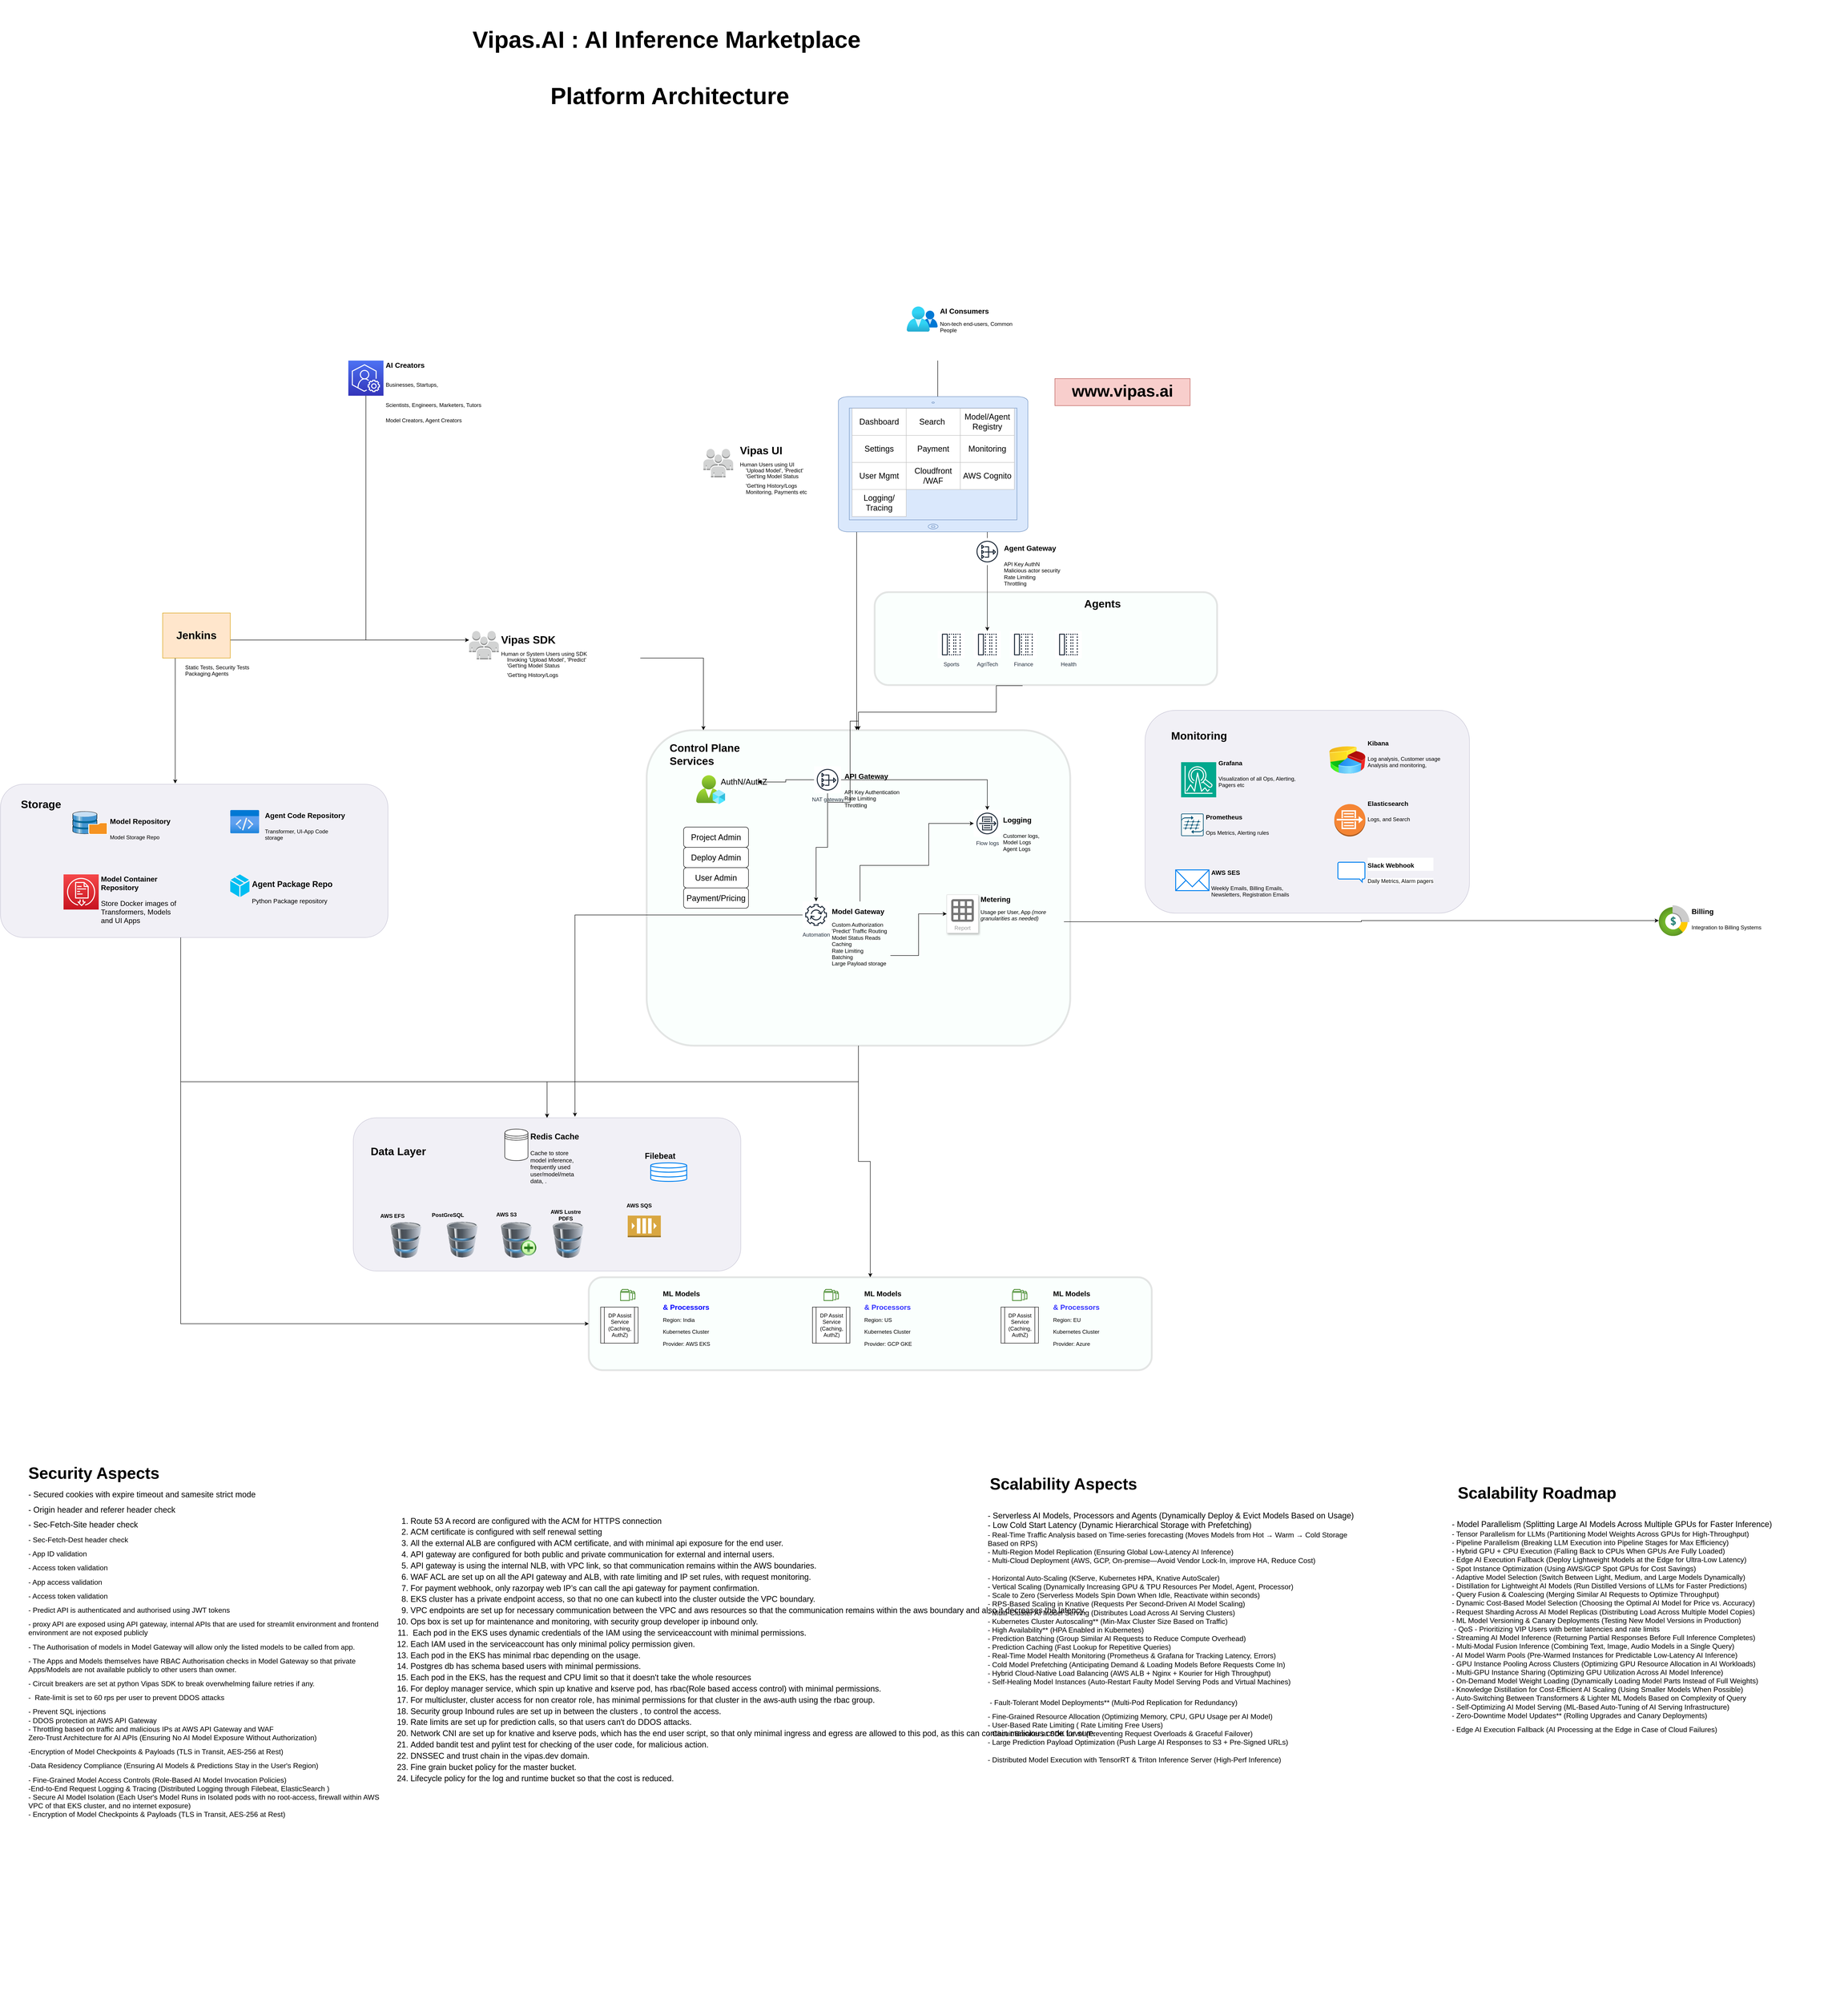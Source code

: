 <mxfile version="26.1.1">
  <diagram name="Page-1" id="74b105a0-9070-1c63-61bc-23e55f88626e">
    <mxGraphModel grid="1" page="0" gridSize="20" guides="1" tooltips="1" connect="1" arrows="1" fold="1" pageScale="1.5" pageWidth="1169" pageHeight="827" background="none" math="0" shadow="0">
      <root>
        <mxCell id="0" style=";html=1;" />
        <mxCell id="1" style=";html=1;" parent="0" />
        <mxCell id="pyckKOF9ap4SfNoBUBwz-23" value="" style="rounded=1;whiteSpace=wrap;html=1;opacity=10;fillColor=#CCFFE6;strokeWidth=4;gradientColor=none;align=left;" vertex="1" parent="1">
          <mxGeometry x="-1780" y="-946.25" width="760" height="206.25" as="geometry" />
        </mxCell>
        <mxCell id="OpU60xmc6u3N7Loq6bro-13" style="edgeStyle=orthogonalEdgeStyle;rounded=0;orthogonalLoop=1;jettySize=auto;html=1;entryX=0;entryY=0.5;entryDx=0;entryDy=0;" edge="1" parent="1" source="voIu3GPFMe8vYq-QdKrB-58" target="ZnYBE6Hh1v-D4rI5ePRh-16">
          <mxGeometry relative="1" as="geometry">
            <Array as="points">
              <mxPoint x="-3320" y="677" />
            </Array>
          </mxGeometry>
        </mxCell>
        <mxCell id="voIu3GPFMe8vYq-QdKrB-58" value="" style="rounded=1;whiteSpace=wrap;html=1;fillColor=#d0cee2;strokeColor=#56517e;opacity=30;" vertex="1" parent="1">
          <mxGeometry x="-3720" y="-520" width="860" height="340" as="geometry" />
        </mxCell>
        <mxCell id="10b056a9c633e61c-30" value="Vipas.AI : AI Inference Marketplace&amp;nbsp;&lt;div&gt;&lt;br&gt;&lt;/div&gt;&lt;div&gt;Platform Architecture&lt;/div&gt;" style="text;strokeColor=none;fillColor=none;html=1;fontSize=52;fontStyle=1;verticalAlign=middle;align=center;" vertex="1" parent="1">
          <mxGeometry x="-3030" y="-2260" width="1590" height="300" as="geometry" />
        </mxCell>
        <mxCell id="OpU60xmc6u3N7Loq6bro-7" style="edgeStyle=orthogonalEdgeStyle;rounded=0;orthogonalLoop=1;jettySize=auto;html=1;entryX=0.5;entryY=0;entryDx=0;entryDy=0;" edge="1" parent="1" source="voIu3GPFMe8vYq-QdKrB-20" target="ZnYBE6Hh1v-D4rI5ePRh-16">
          <mxGeometry relative="1" as="geometry" />
        </mxCell>
        <mxCell id="OpU60xmc6u3N7Loq6bro-8" style="edgeStyle=orthogonalEdgeStyle;rounded=0;orthogonalLoop=1;jettySize=auto;html=1;" edge="1" parent="1" source="voIu3GPFMe8vYq-QdKrB-20" target="OpU60xmc6u3N7Loq6bro-3">
          <mxGeometry relative="1" as="geometry" />
        </mxCell>
        <mxCell id="voIu3GPFMe8vYq-QdKrB-20" value="" style="rounded=1;whiteSpace=wrap;html=1;opacity=10;fillColor=#CCFFE6;strokeWidth=4;gradientColor=none;align=left;" vertex="1" parent="1">
          <mxGeometry x="-2286" y="-640" width="940" height="700" as="geometry" />
        </mxCell>
        <mxCell id="voIu3GPFMe8vYq-QdKrB-21" value="&lt;h1&gt;Control Plane Services&lt;/h1&gt;" style="text;html=1;strokeColor=none;fillColor=none;spacing=5;spacingTop=-20;whiteSpace=wrap;overflow=hidden;rounded=0;" vertex="1" parent="1">
          <mxGeometry x="-2240" y="-620" width="190" height="60" as="geometry" />
        </mxCell>
        <mxCell id="voIu3GPFMe8vYq-QdKrB-29" value="" style="group" vertex="1" connectable="0" parent="1">
          <mxGeometry x="-1940" y="-260" width="195" height="240" as="geometry" />
        </mxCell>
        <mxCell id="voIu3GPFMe8vYq-QdKrB-24" value="Automation" style="sketch=0;outlineConnect=0;fontColor=#232F3E;gradientColor=none;strokeColor=#232F3E;fillColor=#ffffff;dashed=0;verticalLabelPosition=bottom;verticalAlign=top;align=center;html=1;fontSize=12;fontStyle=0;aspect=fixed;shape=mxgraph.aws4.resourceIcon;resIcon=mxgraph.aws4.automation;" vertex="1" parent="voIu3GPFMe8vYq-QdKrB-29">
          <mxGeometry width="60" height="60" as="geometry" />
        </mxCell>
        <mxCell id="voIu3GPFMe8vYq-QdKrB-25" value="&lt;h1&gt;&lt;font style=&quot;font-size: 16px;&quot;&gt;Model Gateway&lt;/font&gt;&lt;/h1&gt;&lt;p style=&quot;line-height: 20%;&quot;&gt;&lt;span style=&quot;background-color: initial;&quot;&gt;Custom Authorization&lt;/span&gt;&lt;/p&gt;&lt;p style=&quot;line-height: 20%;&quot;&gt;&#39;Predict&#39; Traffic Routing&lt;/p&gt;&lt;p style=&quot;line-height: 20%;&quot;&gt;Model Status Reads&lt;/p&gt;&lt;p style=&quot;line-height: 20%;&quot;&gt;Caching&lt;/p&gt;&lt;p style=&quot;line-height: 20%;&quot;&gt;Rate Limiting&lt;/p&gt;&lt;p style=&quot;line-height: 20%;&quot;&gt;Batching&lt;/p&gt;&lt;p style=&quot;line-height: 20%;&quot;&gt;Large Payload storage&lt;/p&gt;&lt;p style=&quot;line-height: 20%;&quot;&gt;&lt;br&gt;&lt;/p&gt;" style="text;html=1;strokeColor=none;fillColor=none;spacing=5;spacingTop=-20;whiteSpace=wrap;overflow=hidden;rounded=0;" vertex="1" parent="voIu3GPFMe8vYq-QdKrB-29">
          <mxGeometry x="60" width="135" height="240" as="geometry" />
        </mxCell>
        <mxCell id="voIu3GPFMe8vYq-QdKrB-30" value="" style="group" vertex="1" connectable="0" parent="1">
          <mxGeometry x="-1914.5" y="-560" width="252" height="120" as="geometry" />
        </mxCell>
        <mxCell id="voIu3GPFMe8vYq-QdKrB-22" value="NAT gateway" style="sketch=0;outlineConnect=0;fontColor=#232F3E;gradientColor=none;strokeColor=#232F3E;fillColor=#ffffff;dashed=0;verticalLabelPosition=bottom;verticalAlign=top;align=center;html=1;fontSize=12;fontStyle=0;aspect=fixed;shape=mxgraph.aws4.resourceIcon;resIcon=mxgraph.aws4.nat_gateway;" vertex="1" parent="voIu3GPFMe8vYq-QdKrB-30">
          <mxGeometry width="60" height="60" as="geometry" />
        </mxCell>
        <mxCell id="voIu3GPFMe8vYq-QdKrB-23" value="&lt;h1&gt;&lt;span style=&quot;background-color: initial;&quot;&gt;&lt;font style=&quot;font-size: 16px;&quot;&gt;API Gateway&lt;/font&gt;&lt;/span&gt;&lt;br&gt;&lt;/h1&gt;&lt;div style=&quot;&quot;&gt;&lt;span style=&quot;background-color: initial;&quot;&gt;&lt;font style=&quot;font-size: 12px;&quot;&gt;API Key Authentication&lt;/font&gt;&lt;/span&gt;&lt;/div&gt;&lt;div style=&quot;&quot;&gt;&lt;span style=&quot;background-color: initial;&quot;&gt;&lt;font style=&quot;font-size: 12px;&quot;&gt;Rate Limiting&lt;/font&gt;&lt;/span&gt;&lt;/div&gt;&lt;div style=&quot;&quot;&gt;&lt;span style=&quot;background-color: initial;&quot;&gt;&lt;font style=&quot;font-size: 12px;&quot;&gt;Throttling&lt;/font&gt;&lt;/span&gt;&lt;/div&gt;&lt;div&gt;&lt;span style=&quot;background-color: initial; font-size: 15px;&quot;&gt;&lt;font style=&quot;font-size: 16px;&quot;&gt;&lt;br&gt;&lt;/font&gt;&lt;/span&gt;&lt;/div&gt;" style="text;html=1;strokeColor=none;fillColor=none;spacing=5;spacingTop=-20;whiteSpace=wrap;overflow=hidden;rounded=0;" vertex="1" parent="voIu3GPFMe8vYq-QdKrB-30">
          <mxGeometry x="62" width="190" height="120" as="geometry" />
        </mxCell>
        <mxCell id="voIu3GPFMe8vYq-QdKrB-31" value="" style="group" vertex="1" connectable="0" parent="1">
          <mxGeometry x="-1560" y="-463" width="163" height="120" as="geometry" />
        </mxCell>
        <mxCell id="voIu3GPFMe8vYq-QdKrB-26" value="Flow logs" style="sketch=0;outlineConnect=0;fontColor=#232F3E;gradientColor=none;strokeColor=#232F3E;fillColor=#ffffff;dashed=0;verticalLabelPosition=bottom;verticalAlign=top;align=center;html=1;fontSize=12;fontStyle=0;aspect=fixed;shape=mxgraph.aws4.resourceIcon;resIcon=mxgraph.aws4.flow_logs;" vertex="1" parent="voIu3GPFMe8vYq-QdKrB-31">
          <mxGeometry width="60" height="60" as="geometry" />
        </mxCell>
        <mxCell id="voIu3GPFMe8vYq-QdKrB-28" value="&lt;h1&gt;&lt;font style=&quot;font-size: 16px;&quot;&gt;Logging&lt;/font&gt;&lt;/h1&gt;&lt;p&gt;Customer logs,&amp;nbsp;&lt;br&gt;Model Logs&lt;br&gt;Agent Logs&lt;/p&gt;&lt;p&gt;&lt;br&gt;&lt;/p&gt;" style="text;html=1;strokeColor=none;fillColor=none;spacing=5;spacingTop=-20;whiteSpace=wrap;overflow=hidden;rounded=0;" vertex="1" parent="voIu3GPFMe8vYq-QdKrB-31">
          <mxGeometry x="60" width="103" height="120" as="geometry" />
        </mxCell>
        <mxCell id="voIu3GPFMe8vYq-QdKrB-46" value="" style="group" vertex="1" connectable="0" parent="1">
          <mxGeometry x="-2680" y="-860" width="380" height="120" as="geometry" />
        </mxCell>
        <mxCell id="voIu3GPFMe8vYq-QdKrB-44" value="" style="outlineConnect=0;dashed=0;verticalLabelPosition=bottom;verticalAlign=top;align=center;html=1;shape=mxgraph.aws3.users;fillColor=#D2D3D3;gradientColor=none;" vertex="1" parent="voIu3GPFMe8vYq-QdKrB-46">
          <mxGeometry width="66" height="63" as="geometry" />
        </mxCell>
        <mxCell id="voIu3GPFMe8vYq-QdKrB-45" value="&lt;h1&gt;Vipas SDK&lt;/h1&gt;&lt;p style=&quot;line-height: 10%;&quot;&gt;Human or System Users using SDK&amp;nbsp;&lt;/p&gt;&lt;p style=&quot;line-height: 10%;&quot;&gt;&lt;span style=&quot;&quot;&gt;&lt;span style=&quot;white-space: pre;&quot;&gt;&amp;nbsp;&amp;nbsp;&amp;nbsp;&amp;nbsp;&lt;/span&gt;&lt;/span&gt;Invoking &#39;Upload Model&#39;, &#39;Predict&#39;&lt;/p&gt;&lt;p style=&quot;line-height: 10%;&quot;&gt;&lt;span style=&quot;&quot;&gt;&lt;span style=&quot;&quot;&gt;&lt;span style=&quot;white-space: pre;&quot;&gt;&amp;nbsp;&amp;nbsp;&amp;nbsp;&amp;nbsp;&lt;/span&gt;&lt;/span&gt;&#39;Get&#39;ting Model Status&lt;/span&gt;&lt;/p&gt;&amp;nbsp; &amp;nbsp; &#39;Get&#39;ting History/Logs" style="text;html=1;strokeColor=none;fillColor=none;spacing=5;spacingTop=-20;whiteSpace=wrap;overflow=hidden;rounded=0;" vertex="1" parent="voIu3GPFMe8vYq-QdKrB-46">
          <mxGeometry x="66" width="314" height="120" as="geometry" />
        </mxCell>
        <mxCell id="ZnYBE6Hh1v-D4rI5ePRh-4" style="edgeStyle=orthogonalEdgeStyle;rounded=0;orthogonalLoop=1;jettySize=auto;html=1;entryX=0.5;entryY=0;entryDx=0;entryDy=0;exitX=0.432;exitY=1.006;exitDx=0;exitDy=0;exitPerimeter=0;" edge="1" parent="1" source="pyckKOF9ap4SfNoBUBwz-23" target="voIu3GPFMe8vYq-QdKrB-20">
          <mxGeometry relative="1" as="geometry">
            <Array as="points">
              <mxPoint x="-1510" y="-739" />
              <mxPoint x="-1510" y="-680" />
              <mxPoint x="-1816" y="-680" />
            </Array>
          </mxGeometry>
        </mxCell>
        <mxCell id="ZnYBE6Hh1v-D4rI5ePRh-11" style="edgeStyle=orthogonalEdgeStyle;rounded=0;orthogonalLoop=1;jettySize=auto;html=1;" edge="1" parent="1" source="voIu3GPFMe8vYq-QdKrB-53" target="voIu3GPFMe8vYq-QdKrB-62">
          <mxGeometry relative="1" as="geometry" />
        </mxCell>
        <mxCell id="voIu3GPFMe8vYq-QdKrB-59" value="&lt;font style=&quot;font-size: 24px;&quot;&gt;&lt;b&gt;Storage&lt;/b&gt;&lt;/font&gt;" style="text;html=1;strokeColor=none;fillColor=none;align=center;verticalAlign=middle;whiteSpace=wrap;rounded=0;" vertex="1" parent="1">
          <mxGeometry x="-3720" y="-490" width="180" height="30" as="geometry" />
        </mxCell>
        <mxCell id="voIu3GPFMe8vYq-QdKrB-64" value="" style="group" vertex="1" connectable="0" parent="1">
          <mxGeometry x="-3560" y="-460" width="268" height="100" as="geometry" />
        </mxCell>
        <mxCell id="voIu3GPFMe8vYq-QdKrB-60" value="" style="shadow=0;dashed=0;html=1;labelPosition=center;verticalLabelPosition=bottom;verticalAlign=top;align=center;outlineConnect=0;shape=mxgraph.veeam.3d.backup_repository;" vertex="1" parent="voIu3GPFMe8vYq-QdKrB-64">
          <mxGeometry width="78" height="51.667" as="geometry" />
        </mxCell>
        <mxCell id="voIu3GPFMe8vYq-QdKrB-61" value="&lt;h1&gt;&lt;font style=&quot;font-size: 16px;&quot;&gt;Model Repository&lt;/font&gt;&lt;/h1&gt;&lt;p&gt;Model Storage Repo&lt;/p&gt;" style="text;html=1;strokeColor=none;fillColor=none;spacing=5;spacingTop=-20;whiteSpace=wrap;overflow=hidden;rounded=0;" vertex="1" parent="voIu3GPFMe8vYq-QdKrB-64">
          <mxGeometry x="78" width="190" height="100" as="geometry" />
        </mxCell>
        <mxCell id="voIu3GPFMe8vYq-QdKrB-70" value="" style="group" vertex="1" connectable="0" parent="1">
          <mxGeometry x="-3580" y="-320" width="268" height="120" as="geometry" />
        </mxCell>
        <mxCell id="voIu3GPFMe8vYq-QdKrB-67" value="" style="sketch=0;points=[[0,0,0],[0.25,0,0],[0.5,0,0],[0.75,0,0],[1,0,0],[0,1,0],[0.25,1,0],[0.5,1,0],[0.75,1,0],[1,1,0],[0,0.25,0],[0,0.5,0],[0,0.75,0],[1,0.25,0],[1,0.5,0],[1,0.75,0]];outlineConnect=0;fontColor=#232F3E;gradientColor=#F54749;gradientDirection=north;fillColor=#C7131F;strokeColor=#ffffff;dashed=0;verticalLabelPosition=bottom;verticalAlign=top;align=center;html=1;fontSize=12;fontStyle=0;aspect=fixed;shape=mxgraph.aws4.resourceIcon;resIcon=mxgraph.aws4.artifact;" vertex="1" parent="voIu3GPFMe8vYq-QdKrB-70">
          <mxGeometry width="78" height="78" as="geometry" />
        </mxCell>
        <mxCell id="voIu3GPFMe8vYq-QdKrB-69" value="&lt;h1 style=&quot;font-size: 16px;&quot;&gt;&lt;font style=&quot;font-size: 16px;&quot;&gt;Model Container Repository&lt;/font&gt;&lt;/h1&gt;&lt;p style=&quot;font-size: 16px;&quot;&gt;Store Docker images of Transformers, Models and UI Apps&lt;/p&gt;" style="text;html=1;strokeColor=none;fillColor=none;spacing=5;spacingTop=-20;whiteSpace=wrap;overflow=hidden;rounded=0;" vertex="1" parent="voIu3GPFMe8vYq-QdKrB-70">
          <mxGeometry x="78" width="190" height="120" as="geometry" />
        </mxCell>
        <mxCell id="voIu3GPFMe8vYq-QdKrB-71" value="" style="group" vertex="1" connectable="0" parent="1">
          <mxGeometry x="-40" y="-260" width="258" height="120" as="geometry" />
        </mxCell>
        <mxCell id="voIu3GPFMe8vYq-QdKrB-55" value="&lt;h1&gt;&lt;font style=&quot;font-size: 16px;&quot;&gt;Billing&lt;/font&gt;&lt;/h1&gt;&lt;p&gt;Integration to Billing Systems&lt;/p&gt;" style="text;html=1;strokeColor=none;fillColor=none;spacing=5;spacingTop=-20;whiteSpace=wrap;overflow=hidden;rounded=0;" vertex="1" parent="voIu3GPFMe8vYq-QdKrB-71">
          <mxGeometry x="68" width="190" height="120" as="geometry" />
        </mxCell>
        <mxCell id="voIu3GPFMe8vYq-QdKrB-62" value="" style="image;aspect=fixed;html=1;points=[];align=center;fontSize=12;image=img/lib/azure2/migrate/Cost_Management_and_Billing.svg;" vertex="1" parent="voIu3GPFMe8vYq-QdKrB-71">
          <mxGeometry y="8.5" width="68" height="68" as="geometry" />
        </mxCell>
        <mxCell id="voIu3GPFMe8vYq-QdKrB-76" value="" style="group" vertex="1" connectable="0" parent="1">
          <mxGeometry x="-2948" y="-1460" width="340" height="220" as="geometry" />
        </mxCell>
        <mxCell id="voIu3GPFMe8vYq-QdKrB-72" value="" style="sketch=0;points=[[0,0,0],[0.25,0,0],[0.5,0,0],[0.75,0,0],[1,0,0],[0,1,0],[0.25,1,0],[0.5,1,0],[0.75,1,0],[1,1,0],[0,0.25,0],[0,0.5,0],[0,0.75,0],[1,0.25,0],[1,0.5,0],[1,0.75,0]];outlineConnect=0;fontColor=#232F3E;gradientColor=#4D72F3;gradientDirection=north;fillColor=#3334B9;strokeColor=#ffffff;dashed=0;verticalLabelPosition=bottom;verticalAlign=top;align=center;html=1;fontSize=12;fontStyle=0;aspect=fixed;shape=mxgraph.aws4.resourceIcon;resIcon=mxgraph.aws4.support;" vertex="1" parent="voIu3GPFMe8vYq-QdKrB-76">
          <mxGeometry width="78" height="78" as="geometry" />
        </mxCell>
        <mxCell id="voIu3GPFMe8vYq-QdKrB-74" value="&lt;h1 style=&quot;font-size: 16px;&quot;&gt;&lt;font style=&quot;font-size: 16px;&quot;&gt;AI Creators&lt;/font&gt;&lt;/h1&gt;&lt;h1 style=&quot;&quot;&gt;&lt;font style=&quot;font-weight: normal; font-size: 12px;&quot;&gt;Businesses, Startups,&amp;nbsp;&lt;/font&gt;&lt;/h1&gt;&lt;h1 style=&quot;&quot;&gt;&lt;span style=&quot;font-size: 12px; font-weight: normal; background-color: transparent; color: light-dark(rgb(0, 0, 0), rgb(255, 255, 255));&quot;&gt;Scientists, Engineers, Marketers, Tutors&lt;/span&gt;&lt;/h1&gt;&lt;p style=&quot;&quot;&gt;&lt;font style=&quot;font-size: 12px;&quot;&gt;Model Creators, Agent Creators&lt;/font&gt;&lt;/p&gt;" style="text;html=1;strokeColor=none;fillColor=none;spacing=5;spacingTop=-20;whiteSpace=wrap;overflow=hidden;rounded=0;" vertex="1" parent="voIu3GPFMe8vYq-QdKrB-76">
          <mxGeometry x="78" width="262" height="220" as="geometry" />
        </mxCell>
        <mxCell id="voIu3GPFMe8vYq-QdKrB-77" value="" style="group" vertex="1" connectable="0" parent="1">
          <mxGeometry x="-1709" y="-1580" width="259" height="120" as="geometry" />
        </mxCell>
        <mxCell id="voIu3GPFMe8vYq-QdKrB-73" value="" style="image;aspect=fixed;html=1;points=[];align=center;fontSize=12;image=img/lib/azure2/management_governance/My_Customers.svg;" vertex="1" parent="voIu3GPFMe8vYq-QdKrB-77">
          <mxGeometry width="69" height="56.0" as="geometry" />
        </mxCell>
        <mxCell id="voIu3GPFMe8vYq-QdKrB-75" value="&lt;h1 style=&quot;font-size: 16px;&quot;&gt;AI Consumers&lt;/h1&gt;&lt;p style=&quot;&quot;&gt;Non-tech end-users, Common People&lt;/p&gt;" style="text;html=1;strokeColor=none;fillColor=none;spacing=5;spacingTop=-20;whiteSpace=wrap;overflow=hidden;rounded=0;" vertex="1" parent="voIu3GPFMe8vYq-QdKrB-77">
          <mxGeometry x="69" width="190" height="120" as="geometry" />
        </mxCell>
        <mxCell id="ZnYBE6Hh1v-D4rI5ePRh-1" style="edgeStyle=orthogonalEdgeStyle;rounded=0;orthogonalLoop=1;jettySize=auto;html=1;entryX=0.451;entryY=-0.005;entryDx=0;entryDy=0;entryPerimeter=0;" edge="1" parent="1" source="voIu3GPFMe8vYq-QdKrB-72" target="voIu3GPFMe8vYq-QdKrB-58">
          <mxGeometry relative="1" as="geometry">
            <Array as="points">
              <mxPoint x="-2909" y="-840" />
              <mxPoint x="-3332" y="-840" />
            </Array>
          </mxGeometry>
        </mxCell>
        <mxCell id="ZnYBE6Hh1v-D4rI5ePRh-2" style="edgeStyle=orthogonalEdgeStyle;rounded=0;orthogonalLoop=1;jettySize=auto;html=1;" edge="1" parent="1" source="voIu3GPFMe8vYq-QdKrB-72" target="voIu3GPFMe8vYq-QdKrB-44">
          <mxGeometry relative="1" as="geometry">
            <Array as="points">
              <mxPoint x="-2909" y="-840" />
            </Array>
          </mxGeometry>
        </mxCell>
        <mxCell id="ZnYBE6Hh1v-D4rI5ePRh-3" style="edgeStyle=orthogonalEdgeStyle;rounded=0;orthogonalLoop=1;jettySize=auto;html=1;exitX=0;exitY=1;exitDx=0;exitDy=0;" edge="1" parent="1" source="voIu3GPFMe8vYq-QdKrB-75" target="voIu3GPFMe8vYq-QdKrB-48">
          <mxGeometry relative="1" as="geometry" />
        </mxCell>
        <mxCell id="ZnYBE6Hh1v-D4rI5ePRh-5" style="edgeStyle=orthogonalEdgeStyle;rounded=0;orthogonalLoop=1;jettySize=auto;html=1;" edge="1" parent="1" source="voIu3GPFMe8vYq-QdKrB-22" target="voIu3GPFMe8vYq-QdKrB-24">
          <mxGeometry relative="1" as="geometry" />
        </mxCell>
        <mxCell id="ZnYBE6Hh1v-D4rI5ePRh-6" style="edgeStyle=orthogonalEdgeStyle;rounded=0;orthogonalLoop=1;jettySize=auto;html=1;entryX=0.572;entryY=-0.007;entryDx=0;entryDy=0;entryPerimeter=0;" edge="1" parent="1" source="voIu3GPFMe8vYq-QdKrB-24" target="OpU60xmc6u3N7Loq6bro-3">
          <mxGeometry relative="1" as="geometry" />
        </mxCell>
        <mxCell id="ZnYBE6Hh1v-D4rI5ePRh-9" style="edgeStyle=orthogonalEdgeStyle;rounded=0;orthogonalLoop=1;jettySize=auto;html=1;" edge="1" parent="1" source="voIu3GPFMe8vYq-QdKrB-25" target="voIu3GPFMe8vYq-QdKrB-26">
          <mxGeometry relative="1" as="geometry">
            <Array as="points">
              <mxPoint x="-1812" y="-340" />
              <mxPoint x="-1660" y="-340" />
              <mxPoint x="-1660" y="-433" />
            </Array>
          </mxGeometry>
        </mxCell>
        <mxCell id="ZnYBE6Hh1v-D4rI5ePRh-10" style="edgeStyle=orthogonalEdgeStyle;rounded=0;orthogonalLoop=1;jettySize=auto;html=1;" edge="1" parent="1" source="voIu3GPFMe8vYq-QdKrB-25" target="voIu3GPFMe8vYq-QdKrB-51">
          <mxGeometry relative="1" as="geometry" />
        </mxCell>
        <mxCell id="ZnYBE6Hh1v-D4rI5ePRh-12" value="" style="group" vertex="1" connectable="0" parent="1">
          <mxGeometry x="-1620" y="-275" width="260" height="120" as="geometry" />
        </mxCell>
        <mxCell id="voIu3GPFMe8vYq-QdKrB-51" value="Report" style="strokeColor=#dddddd;shadow=1;strokeWidth=1;rounded=1;absoluteArcSize=1;arcSize=2;labelPosition=center;verticalLabelPosition=middle;align=center;verticalAlign=bottom;spacingLeft=0;fontColor=#999999;fontSize=12;whiteSpace=wrap;spacingBottom=2;html=1;" vertex="1" parent="ZnYBE6Hh1v-D4rI5ePRh-12">
          <mxGeometry width="70" height="85" as="geometry" />
        </mxCell>
        <mxCell id="voIu3GPFMe8vYq-QdKrB-52" value="" style="sketch=0;dashed=0;connectable=0;html=1;fillColor=#757575;strokeColor=none;shape=mxgraph.gcp2.report;part=1;" vertex="1" parent="voIu3GPFMe8vYq-QdKrB-51">
          <mxGeometry x="0.5" width="50" height="50" relative="1" as="geometry">
            <mxPoint x="-25" y="10" as="offset" />
          </mxGeometry>
        </mxCell>
        <mxCell id="voIu3GPFMe8vYq-QdKrB-53" value="&lt;h1 style=&quot;font-size: 16px;&quot;&gt;&lt;font style=&quot;font-size: 16px;&quot;&gt;Metering&lt;/font&gt;&lt;/h1&gt;&lt;p style=&quot;&quot;&gt;&lt;font style=&quot;font-size: 12px;&quot;&gt;Usage per User, App &lt;i&gt;(more granularities as needed)&lt;/i&gt;&lt;/font&gt;&lt;/p&gt;" style="text;html=1;strokeColor=none;fillColor=none;spacing=5;spacingTop=-20;whiteSpace=wrap;overflow=hidden;rounded=0;" vertex="1" parent="ZnYBE6Hh1v-D4rI5ePRh-12">
          <mxGeometry x="70" width="190" height="120" as="geometry" />
        </mxCell>
        <mxCell id="ZnYBE6Hh1v-D4rI5ePRh-13" style="edgeStyle=orthogonalEdgeStyle;rounded=0;orthogonalLoop=1;jettySize=auto;html=1;" edge="1" parent="1" source="voIu3GPFMe8vYq-QdKrB-22" target="voIu3GPFMe8vYq-QdKrB-26">
          <mxGeometry relative="1" as="geometry" />
        </mxCell>
        <mxCell id="ZnYBE6Hh1v-D4rI5ePRh-14" value="" style="group" vertex="1" connectable="0" parent="1">
          <mxGeometry x="-2345" y="600" width="1180" height="180" as="geometry" />
        </mxCell>
        <mxCell id="voIu3GPFMe8vYq-QdKrB-37" value="" style="group" vertex="1" connectable="0" parent="ZnYBE6Hh1v-D4rI5ePRh-14">
          <mxGeometry width="1180" height="180" as="geometry" />
        </mxCell>
        <mxCell id="ZnYBE6Hh1v-D4rI5ePRh-16" value="" style="rounded=1;whiteSpace=wrap;html=1;opacity=10;fillColor=#CCFFE6;strokeWidth=4;gradientColor=none;align=left;" vertex="1" parent="voIu3GPFMe8vYq-QdKrB-37">
          <mxGeometry x="-69.412" y="-26.25" width="1249.412" height="206.25" as="geometry" />
        </mxCell>
        <object label="" id="voIu3GPFMe8vYq-QdKrB-3">
          <mxCell style="sketch=0;outlineConnect=0;fontColor=#eff2f5;gradientColor=none;fillColor=#3F8624;strokeColor=none;dashed=0;verticalLabelPosition=bottom;verticalAlign=top;align=center;html=1;fontSize=12;fontStyle=0;aspect=fixed;pointerEvents=1;shape=mxgraph.aws4.multiple_volumes_resource;" vertex="1" parent="voIu3GPFMe8vYq-QdKrB-37">
            <mxGeometry width="34.125" height="26.25" as="geometry" />
          </mxCell>
        </object>
        <mxCell id="voIu3GPFMe8vYq-QdKrB-36" value="&lt;h1 style=&quot;font-size: 16px;&quot;&gt;ML Models&amp;nbsp;&lt;/h1&gt;&lt;h1 style=&quot;font-size: 16px;&quot;&gt;&lt;font style=&quot;color: rgb(0, 0, 255);&quot;&gt;&lt;span style=&quot;text-align: center;&quot;&gt;&amp;amp; Processors&lt;/span&gt;&lt;br&gt;&lt;/font&gt;&lt;/h1&gt;&lt;p&gt;Region: India&lt;/p&gt;&lt;p&gt;Kubernetes Cluster&lt;/p&gt;&lt;p&gt;Provider: AWS EKS&lt;/p&gt;" style="text;html=1;strokeColor=none;fillColor=none;spacing=5;spacingTop=-20;whiteSpace=wrap;overflow=hidden;rounded=0;" vertex="1" parent="voIu3GPFMe8vYq-QdKrB-37">
          <mxGeometry x="90.24" width="219.8" height="160" as="geometry" />
        </mxCell>
        <mxCell id="YQkSSXiVzBJFBjS0m_dn-2" value="DP Assist Service (Caching, AuthZ)" style="shape=process;whiteSpace=wrap;html=1;backgroundOutline=1;" vertex="1" parent="voIu3GPFMe8vYq-QdKrB-37">
          <mxGeometry x="-43" y="40" width="83" height="80" as="geometry" />
        </mxCell>
        <mxCell id="voIu3GPFMe8vYq-QdKrB-38" value="" style="group" vertex="1" connectable="0" parent="ZnYBE6Hh1v-D4rI5ePRh-14">
          <mxGeometry x="869.896" width="295.104" height="160" as="geometry" />
        </mxCell>
        <object label="" id="voIu3GPFMe8vYq-QdKrB-39">
          <mxCell style="sketch=0;outlineConnect=0;fontColor=#eff2f5;gradientColor=none;fillColor=#3F8624;strokeColor=none;dashed=0;verticalLabelPosition=bottom;verticalAlign=top;align=center;html=1;fontSize=12;fontStyle=0;aspect=fixed;pointerEvents=1;shape=mxgraph.aws4.multiple_volumes_resource;" vertex="1" parent="voIu3GPFMe8vYq-QdKrB-38">
            <mxGeometry width="34.125" height="26.25" as="geometry" />
          </mxCell>
        </object>
        <mxCell id="voIu3GPFMe8vYq-QdKrB-40" value="&lt;h1 style=&quot;font-size: 16px;&quot;&gt;ML Models&amp;nbsp;&lt;/h1&gt;&lt;h1 style=&quot;font-size: 16px;&quot;&gt;&lt;span style=&quot;text-align: center; color: rgb(239, 242, 245);&quot;&gt;&lt;font style=&quot;color: rgb(51, 51, 255);&quot;&gt;&amp;amp; Processors&amp;nbsp;&lt;/font&gt;&lt;/span&gt;&lt;br&gt;&lt;/h1&gt;&lt;p&gt;Region: EU&lt;/p&gt;&lt;p&gt;&lt;span style=&quot;background-color: transparent; color: light-dark(rgb(0, 0, 0), rgb(255, 255, 255));&quot;&gt;Kubernetes&lt;/span&gt;&amp;nbsp;Cluster&lt;/p&gt;&lt;p&gt;Provider: Azure&lt;/p&gt;" style="text;html=1;strokeColor=none;fillColor=none;spacing=5;spacingTop=-20;whiteSpace=wrap;overflow=hidden;rounded=0;" vertex="1" parent="voIu3GPFMe8vYq-QdKrB-38">
          <mxGeometry x="85.888" width="209.216" height="160" as="geometry" />
        </mxCell>
        <mxCell id="YQkSSXiVzBJFBjS0m_dn-4" value="DP Assist Service (Caching, AuthZ)" style="shape=process;whiteSpace=wrap;html=1;backgroundOutline=1;" vertex="1" parent="voIu3GPFMe8vYq-QdKrB-38">
          <mxGeometry x="-24.436" y="40" width="83" height="80" as="geometry" />
        </mxCell>
        <mxCell id="voIu3GPFMe8vYq-QdKrB-41" value="" style="group" vertex="1" connectable="0" parent="ZnYBE6Hh1v-D4rI5ePRh-14">
          <mxGeometry x="451.465" width="295.104" height="140" as="geometry" />
        </mxCell>
        <object label="" id="voIu3GPFMe8vYq-QdKrB-42">
          <mxCell style="sketch=0;outlineConnect=0;fontColor=#eff2f5;gradientColor=none;fillColor=#3F8624;strokeColor=none;dashed=0;verticalLabelPosition=bottom;verticalAlign=top;align=center;html=1;fontSize=12;fontStyle=0;aspect=fixed;pointerEvents=1;shape=mxgraph.aws4.multiple_volumes_resource;" vertex="1" parent="voIu3GPFMe8vYq-QdKrB-41">
            <mxGeometry width="34.125" height="26.25" as="geometry" />
          </mxCell>
        </object>
        <mxCell id="voIu3GPFMe8vYq-QdKrB-43" value="&lt;h1 style=&quot;font-size: 16px;&quot;&gt;ML Models&amp;nbsp;&lt;/h1&gt;&lt;h1 style=&quot;font-size: 16px;&quot;&gt;&lt;span style=&quot;text-align: center; color: rgb(239, 242, 245);&quot;&gt;&lt;font style=&quot;color: rgb(51, 51, 255);&quot;&gt;&amp;amp; Processors&amp;nbsp;&lt;/font&gt;&lt;/span&gt;&lt;br&gt;&lt;/h1&gt;&lt;p&gt;Region: US&lt;/p&gt;&lt;p&gt;&lt;span style=&quot;background-color: transparent; color: light-dark(rgb(0, 0, 0), rgb(255, 255, 255));&quot;&gt;Kubernetes&lt;/span&gt;&amp;nbsp;Cluster&lt;/p&gt;&lt;p&gt;Provider: GCP GKE&lt;/p&gt;" style="text;html=1;strokeColor=none;fillColor=none;spacing=5;spacingTop=-20;whiteSpace=wrap;overflow=hidden;rounded=0;" vertex="1" parent="voIu3GPFMe8vYq-QdKrB-41">
          <mxGeometry x="85.888" width="209.216" height="140" as="geometry" />
        </mxCell>
        <mxCell id="YQkSSXiVzBJFBjS0m_dn-3" value="DP Assist Service (Caching, AuthZ)" style="shape=process;whiteSpace=wrap;html=1;backgroundOutline=1;" vertex="1" parent="voIu3GPFMe8vYq-QdKrB-41">
          <mxGeometry x="-24.435" y="40" width="83" height="80" as="geometry" />
        </mxCell>
        <mxCell id="ZnYBE6Hh1v-D4rI5ePRh-21" style="edgeStyle=orthogonalEdgeStyle;rounded=0;orthogonalLoop=1;jettySize=auto;html=1;" edge="1" parent="1" source="voIu3GPFMe8vYq-QdKrB-45" target="voIu3GPFMe8vYq-QdKrB-20">
          <mxGeometry relative="1" as="geometry">
            <Array as="points">
              <mxPoint x="-2160" y="-800" />
            </Array>
          </mxGeometry>
        </mxCell>
        <mxCell id="OpU60xmc6u3N7Loq6bro-5" value="" style="group" vertex="1" connectable="0" parent="1">
          <mxGeometry x="-2937" y="360" width="860" height="200" as="geometry" />
        </mxCell>
        <mxCell id="OpU60xmc6u3N7Loq6bro-3" value="" style="rounded=1;whiteSpace=wrap;html=1;fillColor=#d0cee2;strokeColor=#56517e;opacity=30;" vertex="1" parent="OpU60xmc6u3N7Loq6bro-5">
          <mxGeometry y="-140" width="860" height="340" as="geometry" />
        </mxCell>
        <mxCell id="pyckKOF9ap4SfNoBUBwz-45" value="" style="image;html=1;image=img/lib/clip_art/computers/Database_Add_128x128.png" vertex="1" parent="OpU60xmc6u3N7Loq6bro-5">
          <mxGeometry x="327" y="91" width="80" height="80" as="geometry" />
        </mxCell>
        <mxCell id="OpU60xmc6u3N7Loq6bro-2" value="" style="image;html=1;image=img/lib/clip_art/computers/Database_128x128.png" vertex="1" parent="OpU60xmc6u3N7Loq6bro-5">
          <mxGeometry x="202" y="90" width="80" height="80" as="geometry" />
        </mxCell>
        <mxCell id="OpU60xmc6u3N7Loq6bro-9" value="&lt;b&gt;PostGreSQL&lt;/b&gt;" style="text;html=1;strokeColor=none;fillColor=none;align=center;verticalAlign=middle;whiteSpace=wrap;rounded=0;" vertex="1" parent="OpU60xmc6u3N7Loq6bro-5">
          <mxGeometry x="180" y="61" width="60" height="30" as="geometry" />
        </mxCell>
        <mxCell id="pyckKOF9ap4SfNoBUBwz-46" value="&lt;b&gt;AWS S3&lt;/b&gt;" style="text;html=1;strokeColor=none;fillColor=none;align=center;verticalAlign=middle;whiteSpace=wrap;rounded=0;" vertex="1" parent="OpU60xmc6u3N7Loq6bro-5">
          <mxGeometry x="310" y="60" width="60" height="30" as="geometry" />
        </mxCell>
        <mxCell id="YQkSSXiVzBJFBjS0m_dn-26" value="" style="image;html=1;image=img/lib/clip_art/computers/Database_128x128.png" vertex="1" parent="OpU60xmc6u3N7Loq6bro-5">
          <mxGeometry x="77" y="91" width="80" height="80" as="geometry" />
        </mxCell>
        <mxCell id="YQkSSXiVzBJFBjS0m_dn-24" value="" style="image;html=1;image=img/lib/clip_art/computers/Database_128x128.png" vertex="1" parent="OpU60xmc6u3N7Loq6bro-5">
          <mxGeometry x="437" y="91" width="80" height="80" as="geometry" />
        </mxCell>
        <mxCell id="YQkSSXiVzBJFBjS0m_dn-27" value="&lt;b&gt;AWS EFS&lt;/b&gt;" style="text;html=1;strokeColor=none;fillColor=none;align=center;verticalAlign=middle;whiteSpace=wrap;rounded=0;" vertex="1" parent="OpU60xmc6u3N7Loq6bro-5">
          <mxGeometry x="57" y="63" width="60" height="30" as="geometry" />
        </mxCell>
        <mxCell id="YQkSSXiVzBJFBjS0m_dn-25" value="&lt;b&gt;AWS Lustre PDFS&lt;/b&gt;" style="text;html=1;strokeColor=none;fillColor=none;align=center;verticalAlign=middle;whiteSpace=wrap;rounded=0;" vertex="1" parent="OpU60xmc6u3N7Loq6bro-5">
          <mxGeometry x="423" y="61" width="97" height="30" as="geometry" />
        </mxCell>
        <mxCell id="YQkSSXiVzBJFBjS0m_dn-30" value="" style="html=1;verticalLabelPosition=bottom;align=center;labelBackgroundColor=#ffffff;verticalAlign=top;strokeWidth=2;strokeColor=#0080F0;shadow=0;dashed=0;shape=mxgraph.ios7.icons.data;" vertex="1" parent="OpU60xmc6u3N7Loq6bro-5">
          <mxGeometry x="660" y="-40" width="80" height="41.1" as="geometry" />
        </mxCell>
        <mxCell id="YQkSSXiVzBJFBjS0m_dn-31" value="&lt;span style=&quot;font-size: 18px;&quot;&gt;&lt;b&gt;Filebeat&lt;/b&gt;&lt;/span&gt;" style="text;html=1;align=center;verticalAlign=middle;whiteSpace=wrap;rounded=0;" vertex="1" parent="OpU60xmc6u3N7Loq6bro-5">
          <mxGeometry x="651" y="-70" width="60" height="30" as="geometry" />
        </mxCell>
        <mxCell id="ZnYBE6Hh1v-D4rI5ePRh-20" value="" style="group" vertex="1" connectable="0" parent="OpU60xmc6u3N7Loq6bro-5">
          <mxGeometry x="336.1" y="-120" width="270.8" height="160" as="geometry" />
        </mxCell>
        <mxCell id="voIu3GPFMe8vYq-QdKrB-32" value="" style="shape=datastore;whiteSpace=wrap;html=1;" vertex="1" parent="ZnYBE6Hh1v-D4rI5ePRh-20">
          <mxGeometry y="5" width="51.6" height="70" as="geometry" />
        </mxCell>
        <mxCell id="voIu3GPFMe8vYq-QdKrB-33" value="&lt;h1 style=&quot;&quot;&gt;&lt;font style=&quot;font-size: 18px;&quot;&gt;Redis Cache&lt;/font&gt;&lt;/h1&gt;&lt;p style=&quot;&quot;&gt;&lt;span style=&quot;font-size: 13px;&quot;&gt;Cache to store model inference, frequently used user/model/meta data, .&lt;/span&gt;&lt;/p&gt;" style="text;html=1;strokeColor=none;fillColor=none;spacing=5;spacingTop=-20;whiteSpace=wrap;overflow=hidden;rounded=0;" vertex="1" parent="ZnYBE6Hh1v-D4rI5ePRh-20">
          <mxGeometry x="51.6" width="128.4" height="160" as="geometry" />
        </mxCell>
        <mxCell id="YQkSSXiVzBJFBjS0m_dn-50" value="" style="outlineConnect=0;dashed=0;verticalLabelPosition=bottom;verticalAlign=top;align=center;html=1;shape=mxgraph.aws3.queue;fillColor=#D9A741;gradientColor=none;" vertex="1" parent="OpU60xmc6u3N7Loq6bro-5">
          <mxGeometry x="609" y="77" width="73.5" height="48" as="geometry" />
        </mxCell>
        <mxCell id="YQkSSXiVzBJFBjS0m_dn-51" value="&lt;b&gt;AWS SQS&lt;/b&gt;" style="text;html=1;strokeColor=none;fillColor=none;align=center;verticalAlign=middle;whiteSpace=wrap;rounded=0;" vertex="1" parent="OpU60xmc6u3N7Loq6bro-5">
          <mxGeometry x="585.5" y="40" width="97" height="30" as="geometry" />
        </mxCell>
        <mxCell id="OpU60xmc6u3N7Loq6bro-12" style="edgeStyle=orthogonalEdgeStyle;rounded=0;orthogonalLoop=1;jettySize=auto;html=1;" edge="1" parent="1" target="OpU60xmc6u3N7Loq6bro-3">
          <mxGeometry relative="1" as="geometry">
            <mxPoint x="-3320" y="-180" as="sourcePoint" />
            <Array as="points">
              <mxPoint x="-3320" y="140" />
              <mxPoint x="-2507" y="140" />
            </Array>
          </mxGeometry>
        </mxCell>
        <mxCell id="OpU60xmc6u3N7Loq6bro-73" style="edgeStyle=orthogonalEdgeStyle;rounded=0;orthogonalLoop=1;jettySize=auto;html=1;" edge="1" parent="1" source="OpU60xmc6u3N7Loq6bro-15">
          <mxGeometry relative="1" as="geometry">
            <mxPoint x="-1820" y="-640" as="targetPoint" />
            <Array as="points">
              <mxPoint x="-1820" y="-640" />
            </Array>
          </mxGeometry>
        </mxCell>
        <mxCell id="OpU60xmc6u3N7Loq6bro-15" value="" style="html=1;verticalLabelPosition=bottom;labelBackgroundColor=#ffffff;verticalAlign=top;shadow=0;dashed=0;strokeWidth=1;shape=mxgraph.ios7.misc.ipad13inch;strokeColor=#6c8ebf;fillColor=#dae8fc;" vertex="1" parent="1">
          <mxGeometry x="-1860.5" y="-1380" width="420.5" height="300" as="geometry" />
        </mxCell>
        <mxCell id="OpU60xmc6u3N7Loq6bro-24" value="" style="group" vertex="1" connectable="0" parent="1">
          <mxGeometry x="-1715" y="-1354" width="125" height="60" as="geometry" />
        </mxCell>
        <mxCell id="OpU60xmc6u3N7Loq6bro-18" value="" style="whiteSpace=wrap;html=1;verticalAlign=top;strokeColor=#c0c0c0;labelBackgroundColor=#ffffff;shadow=0;dashed=0;strokeWidth=1;" vertex="1" parent="OpU60xmc6u3N7Loq6bro-24">
          <mxGeometry width="125.0" height="60" as="geometry" />
        </mxCell>
        <mxCell id="OpU60xmc6u3N7Loq6bro-23" value="&lt;font style=&quot;font-size: 18px;&quot;&gt;Search&lt;/font&gt;" style="text;html=1;strokeColor=none;fillColor=none;align=center;verticalAlign=middle;whiteSpace=wrap;rounded=0;" vertex="1" parent="OpU60xmc6u3N7Loq6bro-24">
          <mxGeometry width="125.0" height="60" as="geometry" />
        </mxCell>
        <mxCell id="OpU60xmc6u3N7Loq6bro-25" value="" style="group" vertex="1" connectable="0" parent="1">
          <mxGeometry x="-1830" y="-1294" width="120" height="60" as="geometry" />
        </mxCell>
        <mxCell id="OpU60xmc6u3N7Loq6bro-26" value="" style="whiteSpace=wrap;html=1;verticalAlign=top;strokeColor=#c0c0c0;labelBackgroundColor=#ffffff;shadow=0;dashed=0;strokeWidth=1;" vertex="1" parent="OpU60xmc6u3N7Loq6bro-25">
          <mxGeometry width="120" height="60" as="geometry" />
        </mxCell>
        <mxCell id="OpU60xmc6u3N7Loq6bro-27" value="&lt;font style=&quot;font-size: 18px;&quot;&gt;Settings&lt;/font&gt;" style="text;html=1;strokeColor=none;fillColor=none;align=center;verticalAlign=middle;whiteSpace=wrap;rounded=0;" vertex="1" parent="OpU60xmc6u3N7Loq6bro-25">
          <mxGeometry width="120" height="60" as="geometry" />
        </mxCell>
        <mxCell id="OpU60xmc6u3N7Loq6bro-28" value="" style="group" vertex="1" connectable="0" parent="1">
          <mxGeometry x="-1590" y="-1354" width="120" height="60" as="geometry" />
        </mxCell>
        <mxCell id="OpU60xmc6u3N7Loq6bro-29" value="" style="whiteSpace=wrap;html=1;verticalAlign=top;strokeColor=#c0c0c0;labelBackgroundColor=#ffffff;shadow=0;dashed=0;strokeWidth=1;" vertex="1" parent="OpU60xmc6u3N7Loq6bro-28">
          <mxGeometry width="120" height="60" as="geometry" />
        </mxCell>
        <mxCell id="OpU60xmc6u3N7Loq6bro-30" value="&lt;font style=&quot;font-size: 18px;&quot;&gt;Model/Agent Registry&lt;/font&gt;" style="text;html=1;strokeColor=none;fillColor=none;align=center;verticalAlign=middle;whiteSpace=wrap;rounded=0;" vertex="1" parent="OpU60xmc6u3N7Loq6bro-28">
          <mxGeometry width="120" height="60" as="geometry" />
        </mxCell>
        <mxCell id="OpU60xmc6u3N7Loq6bro-31" value="" style="group" vertex="1" connectable="0" parent="1">
          <mxGeometry x="-1710" y="-1294" width="120" height="60" as="geometry" />
        </mxCell>
        <mxCell id="OpU60xmc6u3N7Loq6bro-32" value="" style="whiteSpace=wrap;html=1;verticalAlign=top;strokeColor=#c0c0c0;labelBackgroundColor=#ffffff;shadow=0;dashed=0;strokeWidth=1;" vertex="1" parent="OpU60xmc6u3N7Loq6bro-31">
          <mxGeometry width="120" height="60" as="geometry" />
        </mxCell>
        <mxCell id="OpU60xmc6u3N7Loq6bro-33" value="&lt;font style=&quot;font-size: 18px;&quot;&gt;Payment&lt;/font&gt;" style="text;html=1;strokeColor=none;fillColor=none;align=center;verticalAlign=middle;whiteSpace=wrap;rounded=0;" vertex="1" parent="OpU60xmc6u3N7Loq6bro-31">
          <mxGeometry width="120" height="60" as="geometry" />
        </mxCell>
        <mxCell id="OpU60xmc6u3N7Loq6bro-34" value="" style="group" vertex="1" connectable="0" parent="1">
          <mxGeometry x="-1830" y="-1354" width="120" height="60" as="geometry" />
        </mxCell>
        <mxCell id="OpU60xmc6u3N7Loq6bro-35" value="" style="whiteSpace=wrap;html=1;verticalAlign=top;strokeColor=#c0c0c0;labelBackgroundColor=#ffffff;shadow=0;dashed=0;strokeWidth=1;" vertex="1" parent="OpU60xmc6u3N7Loq6bro-34">
          <mxGeometry width="120" height="60" as="geometry" />
        </mxCell>
        <mxCell id="OpU60xmc6u3N7Loq6bro-36" value="&lt;font style=&quot;font-size: 18px;&quot;&gt;Dashboard&lt;/font&gt;" style="text;html=1;strokeColor=none;fillColor=none;align=center;verticalAlign=middle;whiteSpace=wrap;rounded=0;" vertex="1" parent="OpU60xmc6u3N7Loq6bro-34">
          <mxGeometry width="120" height="60" as="geometry" />
        </mxCell>
        <mxCell id="OpU60xmc6u3N7Loq6bro-37" value="" style="group" vertex="1" connectable="0" parent="1">
          <mxGeometry x="-1590" y="-1294" width="120" height="60" as="geometry" />
        </mxCell>
        <mxCell id="OpU60xmc6u3N7Loq6bro-38" value="" style="whiteSpace=wrap;html=1;verticalAlign=top;strokeColor=#c0c0c0;labelBackgroundColor=#ffffff;shadow=0;dashed=0;strokeWidth=1;" vertex="1" parent="OpU60xmc6u3N7Loq6bro-37">
          <mxGeometry width="120" height="60" as="geometry" />
        </mxCell>
        <mxCell id="OpU60xmc6u3N7Loq6bro-39" value="&lt;font style=&quot;font-size: 18px;&quot;&gt;Monitoring&lt;/font&gt;" style="text;html=1;strokeColor=none;fillColor=none;align=center;verticalAlign=middle;whiteSpace=wrap;rounded=0;" vertex="1" parent="OpU60xmc6u3N7Loq6bro-37">
          <mxGeometry width="120" height="60" as="geometry" />
        </mxCell>
        <mxCell id="OpU60xmc6u3N7Loq6bro-65" value="" style="group" vertex="1" connectable="0" parent="1">
          <mxGeometry x="-1500" y="-920" width="260" height="120" as="geometry" />
        </mxCell>
        <mxCell id="voIu3GPFMe8vYq-QdKrB-49" value="&lt;h1&gt;Agents&lt;/h1&gt;" style="text;html=1;strokeColor=none;fillColor=none;spacing=5;spacingTop=-20;whiteSpace=wrap;overflow=hidden;rounded=0;" vertex="1" parent="OpU60xmc6u3N7Loq6bro-65">
          <mxGeometry x="180" y="-20" width="140" height="40" as="geometry" />
        </mxCell>
        <mxCell id="OpU60xmc6u3N7Loq6bro-63" value="Finance" style="sketch=0;outlineConnect=0;fontColor=#232F3E;gradientColor=none;strokeColor=#232F3E;fillColor=#ffffff;dashed=0;verticalLabelPosition=bottom;verticalAlign=top;align=center;html=1;fontSize=12;fontStyle=0;aspect=fixed;shape=mxgraph.aws4.resourceIcon;resIcon=mxgraph.aws4.message;" vertex="1" parent="OpU60xmc6u3N7Loq6bro-65">
          <mxGeometry x="20" y="60" width="60" height="60" as="geometry" />
        </mxCell>
        <mxCell id="OpU60xmc6u3N7Loq6bro-64" value="Health" style="sketch=0;outlineConnect=0;fontColor=#232F3E;gradientColor=none;strokeColor=#232F3E;fillColor=#ffffff;dashed=0;verticalLabelPosition=bottom;verticalAlign=top;align=center;html=1;fontSize=12;fontStyle=0;aspect=fixed;shape=mxgraph.aws4.resourceIcon;resIcon=mxgraph.aws4.message;" vertex="1" parent="OpU60xmc6u3N7Loq6bro-65">
          <mxGeometry x="120" y="60" width="60" height="60" as="geometry" />
        </mxCell>
        <mxCell id="OpU60xmc6u3N7Loq6bro-66" value="&lt;h1&gt;&lt;font style=&quot;font-size: 36px;&quot;&gt;www.vipas.ai&lt;/font&gt;&lt;/h1&gt;&lt;p&gt;&lt;br&gt;&lt;/p&gt;" style="text;html=1;strokeColor=#b85450;fillColor=#f8cecc;spacing=5;spacingTop=-20;whiteSpace=wrap;overflow=hidden;rounded=0;align=center;" vertex="1" parent="1">
          <mxGeometry x="-1380" y="-1420" width="300" height="60" as="geometry" />
        </mxCell>
        <mxCell id="OpU60xmc6u3N7Loq6bro-69" value="" style="group" vertex="1" connectable="0" parent="1">
          <mxGeometry x="-2176" y="-540" width="136" height="64" as="geometry" />
        </mxCell>
        <mxCell id="OpU60xmc6u3N7Loq6bro-67" value="" style="image;aspect=fixed;html=1;points=[];align=center;fontSize=12;image=img/lib/azure2/intune/Azure_AD_Roles_and_Administrators.svg;" vertex="1" parent="OpU60xmc6u3N7Loq6bro-69">
          <mxGeometry width="64" height="64" as="geometry" />
        </mxCell>
        <mxCell id="OpU60xmc6u3N7Loq6bro-68" value="&lt;font style=&quot;font-size: 18px;&quot;&gt;AuthN/AuthZ&lt;/font&gt;" style="text;html=1;strokeColor=none;fillColor=none;align=center;verticalAlign=middle;whiteSpace=wrap;rounded=0;" vertex="1" parent="OpU60xmc6u3N7Loq6bro-69">
          <mxGeometry x="76" width="60" height="30" as="geometry" />
        </mxCell>
        <mxCell id="OpU60xmc6u3N7Loq6bro-71" style="edgeStyle=orthogonalEdgeStyle;rounded=0;orthogonalLoop=1;jettySize=auto;html=1;" edge="1" parent="1" source="voIu3GPFMe8vYq-QdKrB-22" target="voIu3GPFMe8vYq-QdKrB-20">
          <mxGeometry relative="1" as="geometry" />
        </mxCell>
        <mxCell id="OpU60xmc6u3N7Loq6bro-72" style="edgeStyle=orthogonalEdgeStyle;rounded=0;orthogonalLoop=1;jettySize=auto;html=1;" edge="1" parent="1" source="voIu3GPFMe8vYq-QdKrB-22" target="OpU60xmc6u3N7Loq6bro-68">
          <mxGeometry relative="1" as="geometry" />
        </mxCell>
        <mxCell id="pyckKOF9ap4SfNoBUBwz-4" value="" style="group" vertex="1" connectable="0" parent="1">
          <mxGeometry x="-3210" y="-320" width="232.5" height="86" as="geometry" />
        </mxCell>
        <mxCell id="pyckKOF9ap4SfNoBUBwz-1" value="" style="verticalLabelPosition=bottom;html=1;verticalAlign=top;align=center;strokeColor=none;fillColor=#00BEF2;shape=mxgraph.azure.cloud_service_package_file;" vertex="1" parent="pyckKOF9ap4SfNoBUBwz-4">
          <mxGeometry width="42.5" height="50" as="geometry" />
        </mxCell>
        <mxCell id="pyckKOF9ap4SfNoBUBwz-2" value="&lt;h1&gt;&lt;font style=&quot;font-size: 18px;&quot;&gt;Agent Package Repo&lt;/font&gt;&lt;/h1&gt;&lt;p&gt;&lt;font style=&quot;font-size: 14px;&quot;&gt;Python Package repository&lt;/font&gt;&lt;/p&gt;" style="text;html=1;spacing=5;spacingTop=-20;whiteSpace=wrap;overflow=hidden;rounded=0;" vertex="1" parent="pyckKOF9ap4SfNoBUBwz-4">
          <mxGeometry x="42.5" width="190" height="86" as="geometry" />
        </mxCell>
        <mxCell id="pyckKOF9ap4SfNoBUBwz-5" value="" style="group" vertex="1" connectable="0" parent="1">
          <mxGeometry x="-3210" y="-473" width="262" height="100" as="geometry" />
        </mxCell>
        <mxCell id="voIu3GPFMe8vYq-QdKrB-63" value="" style="image;aspect=fixed;html=1;points=[];align=center;fontSize=12;image=img/lib/azure2/general/Code.svg;" vertex="1" parent="pyckKOF9ap4SfNoBUBwz-5">
          <mxGeometry y="10" width="64" height="52" as="geometry" />
        </mxCell>
        <mxCell id="voIu3GPFMe8vYq-QdKrB-65" value="&lt;h1&gt;&lt;font style=&quot;font-size: 16px;&quot;&gt;Agent Code Repository&lt;/font&gt;&lt;/h1&gt;&lt;p&gt;Transformer, UI-App Code storage&lt;/p&gt;" style="text;html=1;strokeColor=none;fillColor=none;spacing=5;spacingTop=-20;whiteSpace=wrap;overflow=hidden;rounded=0;" vertex="1" parent="pyckKOF9ap4SfNoBUBwz-5">
          <mxGeometry x="72" width="190" height="100" as="geometry" />
        </mxCell>
        <mxCell id="pyckKOF9ap4SfNoBUBwz-26" value="" style="group" vertex="1" connectable="0" parent="1">
          <mxGeometry x="-1180" y="-534" width="720" height="300" as="geometry" />
        </mxCell>
        <mxCell id="pyckKOF9ap4SfNoBUBwz-27" value="" style="rounded=1;whiteSpace=wrap;html=1;fillColor=#d0cee2;strokeColor=#56517e;opacity=30;" vertex="1" parent="pyckKOF9ap4SfNoBUBwz-26">
          <mxGeometry y="-150" width="720" height="450" as="geometry" />
        </mxCell>
        <mxCell id="pyckKOF9ap4SfNoBUBwz-29" value="&lt;font style=&quot;font-size: 24px;&quot;&gt;&lt;b&gt;Monitoring&lt;/b&gt;&lt;/font&gt;" style="text;html=1;strokeColor=none;fillColor=none;align=center;verticalAlign=middle;whiteSpace=wrap;rounded=0;" vertex="1" parent="pyckKOF9ap4SfNoBUBwz-26">
          <mxGeometry x="40" y="-108" width="160" height="30" as="geometry" />
        </mxCell>
        <mxCell id="pyckKOF9ap4SfNoBUBwz-35" value="" style="sketch=0;points=[[0,0,0],[0.25,0,0],[0.5,0,0],[0.75,0,0],[1,0,0],[0,1,0],[0.25,1,0],[0.5,1,0],[0.75,1,0],[1,1,0],[0,0.25,0],[0,0.5,0],[0,0.75,0],[1,0.25,0],[1,0.5,0],[1,0.75,0]];outlineConnect=0;fontColor=#232F3E;fillColor=#01A88D;strokeColor=#ffffff;dashed=0;verticalLabelPosition=bottom;verticalAlign=top;align=center;html=1;fontSize=12;fontStyle=0;aspect=fixed;shape=mxgraph.aws4.resourceIcon;resIcon=mxgraph.aws4.lookout_for_metrics;" vertex="1" parent="pyckKOF9ap4SfNoBUBwz-26">
          <mxGeometry x="80" y="-35" width="78" height="78" as="geometry" />
        </mxCell>
        <mxCell id="pyckKOF9ap4SfNoBUBwz-36" value="" style="sketch=0;points=[[0.015,0.015,0],[0.985,0.015,0],[0.985,0.985,0],[0.015,0.985,0],[0.25,0,0],[0.5,0,0],[0.75,0,0],[1,0.25,0],[1,0.5,0],[1,0.75,0],[0.75,1,0],[0.5,1,0],[0.25,1,0],[0,0.75,0],[0,0.5,0],[0,0.25,0]];verticalLabelPosition=bottom;html=1;verticalAlign=top;aspect=fixed;align=center;pointerEvents=1;shape=mxgraph.cisco19.rect;prIcon=virtual_matrix_switch;fillColor=#FAFAFA;strokeColor=#005073;" vertex="1" parent="pyckKOF9ap4SfNoBUBwz-26">
          <mxGeometry x="80" y="79" width="50" height="50" as="geometry" />
        </mxCell>
        <mxCell id="pyckKOF9ap4SfNoBUBwz-37" value="" style="outlineConnect=0;dashed=0;verticalLabelPosition=bottom;verticalAlign=top;align=center;html=1;shape=mxgraph.aws3.flow_logs;fillColor=#F58534;gradientColor=none;" vertex="1" parent="pyckKOF9ap4SfNoBUBwz-26">
          <mxGeometry x="420" y="58" width="69" height="72" as="geometry" />
        </mxCell>
        <mxCell id="pyckKOF9ap4SfNoBUBwz-38" value="" style="image;html=1;image=img/lib/clip_art/finance/Pie_Chart_128x128.png" vertex="1" parent="pyckKOF9ap4SfNoBUBwz-26">
          <mxGeometry x="409" y="-80" width="80" height="80" as="geometry" />
        </mxCell>
        <mxCell id="pyckKOF9ap4SfNoBUBwz-39" value="&lt;h1&gt;&lt;font style=&quot;font-size: 14px;&quot;&gt;Grafana&lt;/font&gt;&lt;/h1&gt;&lt;p&gt;Visualization of all Ops, Alerting, Pagers etc&lt;/p&gt;" style="text;html=1;spacing=5;spacingTop=-20;whiteSpace=wrap;overflow=hidden;rounded=0;" vertex="1" parent="pyckKOF9ap4SfNoBUBwz-26">
          <mxGeometry x="158" y="-56" width="190" height="120" as="geometry" />
        </mxCell>
        <mxCell id="pyckKOF9ap4SfNoBUBwz-42" value="&lt;h1&gt;&lt;font style=&quot;font-size: 14px;&quot;&gt;Prometheus&lt;/font&gt;&lt;/h1&gt;&lt;p&gt;&lt;font style=&quot;font-size: 12px;&quot;&gt;Ops Metrics, Alerting rules&amp;nbsp;&lt;/font&gt;&lt;/p&gt;" style="text;html=1;spacing=5;spacingTop=-20;whiteSpace=wrap;overflow=hidden;rounded=0;" vertex="1" parent="pyckKOF9ap4SfNoBUBwz-26">
          <mxGeometry x="130" y="64" width="190" height="120" as="geometry" />
        </mxCell>
        <mxCell id="pyckKOF9ap4SfNoBUBwz-41" value="&lt;h1&gt;&lt;span style=&quot;font-size: 14px;&quot;&gt;Elasticsearch&lt;/span&gt;&lt;/h1&gt;&lt;p&gt;&lt;font style=&quot;font-size: 12px;&quot;&gt;Logs, and Search&lt;/font&gt;&lt;/p&gt;" style="text;html=1;spacing=5;spacingTop=-20;whiteSpace=wrap;overflow=hidden;rounded=0;" vertex="1" parent="pyckKOF9ap4SfNoBUBwz-26">
          <mxGeometry x="489" y="34" width="190" height="120" as="geometry" />
        </mxCell>
        <mxCell id="YQkSSXiVzBJFBjS0m_dn-53" value="&lt;h1&gt;&lt;span style=&quot;font-size: 14px;&quot;&gt;AWS SES&lt;/span&gt;&lt;/h1&gt;&lt;p&gt;&lt;font style=&quot;font-size: 12px;&quot;&gt;Weekly Emails, Billing Emails, Newsletters, Registration Emails&amp;nbsp;&lt;/font&gt;&lt;/p&gt;" style="text;html=1;spacing=5;spacingTop=-20;whiteSpace=wrap;overflow=hidden;rounded=0;" vertex="1" parent="pyckKOF9ap4SfNoBUBwz-26">
          <mxGeometry x="142" y="187" width="190" height="80" as="geometry" />
        </mxCell>
        <mxCell id="YQkSSXiVzBJFBjS0m_dn-52" value="" style="html=1;verticalLabelPosition=bottom;align=center;labelBackgroundColor=#ffffff;verticalAlign=top;strokeWidth=2;strokeColor=#0080F0;shadow=0;dashed=0;shape=mxgraph.ios7.icons.mail;" vertex="1" parent="pyckKOF9ap4SfNoBUBwz-26">
          <mxGeometry x="68" y="204" width="74" height="46" as="geometry" />
        </mxCell>
        <mxCell id="YQkSSXiVzBJFBjS0m_dn-49" value="&lt;h1 style=&quot;forced-color-adjust: none; color: rgb(0, 0, 0); font-family: Helvetica; font-style: normal; font-variant-ligatures: normal; font-variant-caps: normal; letter-spacing: normal; orphans: 2; text-align: left; text-indent: 0px; text-transform: none; widows: 2; word-spacing: 0px; -webkit-text-stroke-width: 0px; white-space: normal; background-color: rgb(255, 255, 255); text-decoration-thickness: initial; text-decoration-style: initial; text-decoration-color: initial;&quot;&gt;&lt;span style=&quot;font-size: 14px;&quot;&gt;Slack Webhook&lt;/span&gt;&lt;/h1&gt;&lt;p style=&quot;forced-color-adjust: none; color: rgb(0, 0, 0); font-family: Helvetica; font-size: 12px; font-style: normal; font-variant-ligatures: normal; font-variant-caps: normal; font-weight: 400; letter-spacing: normal; orphans: 2; text-align: left; text-indent: 0px; text-transform: none; widows: 2; word-spacing: 0px; -webkit-text-stroke-width: 0px; white-space: normal; background-color: rgb(255, 255, 255); text-decoration-thickness: initial; text-decoration-style: initial; text-decoration-color: initial;&quot;&gt;&lt;font style=&quot;forced-color-adjust: none; font-size: 12px;&quot;&gt;Daily Metrics, Alarm pagers&lt;/font&gt;&lt;/p&gt;" style="text;whiteSpace=wrap;html=1;" vertex="1" parent="pyckKOF9ap4SfNoBUBwz-26">
          <mxGeometry x="492" y="154" width="160" height="80" as="geometry" />
        </mxCell>
        <mxCell id="YQkSSXiVzBJFBjS0m_dn-36" value="" style="html=1;verticalLabelPosition=bottom;align=center;labelBackgroundColor=#ffffff;verticalAlign=top;strokeWidth=2;strokeColor=#0080F0;shadow=0;dashed=0;shape=mxgraph.ios7.icons.message;" vertex="1" parent="pyckKOF9ap4SfNoBUBwz-26">
          <mxGeometry x="428" y="187" width="60" height="44" as="geometry" />
        </mxCell>
        <mxCell id="pyckKOF9ap4SfNoBUBwz-43" value="&lt;h1&gt;&lt;span style=&quot;font-size: 14px;&quot;&gt;Kibana&lt;/span&gt;&lt;/h1&gt;&lt;p&gt;&lt;font style=&quot;font-size: 12px;&quot;&gt;Log analysis, Customer usage Analysis and monitoring,&amp;nbsp;&lt;/font&gt;&lt;/p&gt;" style="text;html=1;spacing=5;spacingTop=-20;whiteSpace=wrap;overflow=hidden;rounded=0;" vertex="1" parent="1">
          <mxGeometry x="-691" y="-634" width="190" height="120" as="geometry" />
        </mxCell>
        <mxCell id="OpU60xmc6u3N7Loq6bro-4" value="&lt;font style=&quot;font-size: 24px;&quot;&gt;&lt;b&gt;Data Layer&lt;/b&gt;&lt;/font&gt;" style="text;html=1;strokeColor=none;fillColor=none;align=center;verticalAlign=middle;whiteSpace=wrap;rounded=0;" vertex="1" parent="1">
          <mxGeometry x="-2917" y="280" width="160" height="30" as="geometry" />
        </mxCell>
        <mxCell id="Q_ABH2OroU3gbdUPUSM0-1" value="" style="group" vertex="1" connectable="0" parent="1">
          <mxGeometry x="-1830" y="-1234" width="120" height="60" as="geometry" />
        </mxCell>
        <mxCell id="Q_ABH2OroU3gbdUPUSM0-2" value="" style="whiteSpace=wrap;html=1;verticalAlign=top;strokeColor=#c0c0c0;labelBackgroundColor=#ffffff;shadow=0;dashed=0;strokeWidth=1;" vertex="1" parent="Q_ABH2OroU3gbdUPUSM0-1">
          <mxGeometry width="120" height="60" as="geometry" />
        </mxCell>
        <mxCell id="Q_ABH2OroU3gbdUPUSM0-3" value="&lt;font style=&quot;font-size: 18px;&quot;&gt;User Mgmt&lt;/font&gt;" style="text;html=1;strokeColor=none;fillColor=none;align=center;verticalAlign=middle;whiteSpace=wrap;rounded=0;" vertex="1" parent="Q_ABH2OroU3gbdUPUSM0-1">
          <mxGeometry width="120" height="60" as="geometry" />
        </mxCell>
        <mxCell id="voIu3GPFMe8vYq-QdKrB-48" value="AgriTech" style="sketch=0;outlineConnect=0;fontColor=#232F3E;gradientColor=none;strokeColor=#232F3E;fillColor=#ffffff;dashed=0;verticalLabelPosition=bottom;verticalAlign=top;align=center;html=1;fontSize=12;fontStyle=0;aspect=fixed;shape=mxgraph.aws4.resourceIcon;resIcon=mxgraph.aws4.message;" vertex="1" parent="1">
          <mxGeometry x="-1560" y="-860" width="60" height="60" as="geometry" />
        </mxCell>
        <mxCell id="OpU60xmc6u3N7Loq6bro-62" value="Sports" style="sketch=0;outlineConnect=0;fontColor=#232F3E;gradientColor=none;strokeColor=#232F3E;fillColor=#ffffff;dashed=0;verticalLabelPosition=bottom;verticalAlign=top;align=center;html=1;fontSize=12;fontStyle=0;aspect=fixed;shape=mxgraph.aws4.resourceIcon;resIcon=mxgraph.aws4.message;" vertex="1" parent="1">
          <mxGeometry x="-1640" y="-860" width="60" height="60" as="geometry" />
        </mxCell>
        <mxCell id="YQkSSXiVzBJFBjS0m_dn-5" value="" style="group" connectable="0" vertex="1" parent="1">
          <mxGeometry x="-1710" y="-1234" width="120" height="60" as="geometry" />
        </mxCell>
        <mxCell id="YQkSSXiVzBJFBjS0m_dn-6" value="" style="whiteSpace=wrap;html=1;verticalAlign=top;strokeColor=#c0c0c0;labelBackgroundColor=#ffffff;shadow=0;dashed=0;strokeWidth=1;" vertex="1" parent="YQkSSXiVzBJFBjS0m_dn-5">
          <mxGeometry width="120" height="60" as="geometry" />
        </mxCell>
        <mxCell id="YQkSSXiVzBJFBjS0m_dn-7" value="&lt;font style=&quot;font-size: 18px;&quot;&gt;Cloudfront&lt;/font&gt;&lt;div&gt;&lt;font style=&quot;font-size: 18px;&quot;&gt;/WAF&lt;/font&gt;&lt;/div&gt;" style="text;html=1;strokeColor=none;fillColor=none;align=center;verticalAlign=middle;whiteSpace=wrap;rounded=0;" vertex="1" parent="YQkSSXiVzBJFBjS0m_dn-5">
          <mxGeometry width="120" height="60" as="geometry" />
        </mxCell>
        <mxCell id="YQkSSXiVzBJFBjS0m_dn-8" value="&lt;span style=&quot;background-color: rgb(251, 251, 251);&quot;&gt;&lt;font style=&quot;font-size: 18px;&quot;&gt;Project Admin&lt;/font&gt;&lt;/span&gt;" style="rounded=1;whiteSpace=wrap;html=1;" vertex="1" parent="1">
          <mxGeometry x="-2204" y="-425" width="144" height="45" as="geometry" />
        </mxCell>
        <mxCell id="YQkSSXiVzBJFBjS0m_dn-9" value="&lt;span style=&quot;background-color: rgb(251, 251, 251);&quot;&gt;&lt;font style=&quot;font-size: 18px;&quot;&gt;Deploy Admin&lt;/font&gt;&lt;/span&gt;" style="rounded=1;whiteSpace=wrap;html=1;" vertex="1" parent="1">
          <mxGeometry x="-2204" y="-380" width="144" height="45" as="geometry" />
        </mxCell>
        <mxCell id="YQkSSXiVzBJFBjS0m_dn-10" value="&lt;span style=&quot;background-color: rgb(251, 251, 251);&quot;&gt;&lt;font style=&quot;font-size: 18px;&quot;&gt;User Admin&lt;/font&gt;&lt;/span&gt;" style="rounded=1;whiteSpace=wrap;html=1;" vertex="1" parent="1">
          <mxGeometry x="-2204" y="-335" width="144" height="45" as="geometry" />
        </mxCell>
        <mxCell id="YQkSSXiVzBJFBjS0m_dn-11" value="&lt;span style=&quot;background-color: rgb(251, 251, 251);&quot;&gt;&lt;font style=&quot;font-size: 18px;&quot;&gt;Payment/Pricing&lt;/font&gt;&lt;/span&gt;" style="rounded=1;whiteSpace=wrap;html=1;" vertex="1" parent="1">
          <mxGeometry x="-2204" y="-290" width="144" height="45" as="geometry" />
        </mxCell>
        <mxCell id="YQkSSXiVzBJFBjS0m_dn-12" value="" style="group" connectable="0" vertex="1" parent="1">
          <mxGeometry x="-1590" y="-1234" width="120" height="60" as="geometry" />
        </mxCell>
        <mxCell id="YQkSSXiVzBJFBjS0m_dn-13" value="" style="whiteSpace=wrap;html=1;verticalAlign=top;strokeColor=#c0c0c0;labelBackgroundColor=#ffffff;shadow=0;dashed=0;strokeWidth=1;" vertex="1" parent="YQkSSXiVzBJFBjS0m_dn-12">
          <mxGeometry width="120" height="60" as="geometry" />
        </mxCell>
        <mxCell id="YQkSSXiVzBJFBjS0m_dn-14" value="&lt;span style=&quot;font-size: 18px;&quot;&gt;AWS Cognito&lt;/span&gt;" style="text;html=1;strokeColor=none;fillColor=none;align=center;verticalAlign=middle;whiteSpace=wrap;rounded=0;" vertex="1" parent="YQkSSXiVzBJFBjS0m_dn-12">
          <mxGeometry width="120" height="60" as="geometry" />
        </mxCell>
        <mxCell id="YQkSSXiVzBJFBjS0m_dn-15" value="&lt;font style=&quot;font-size: 24px;&quot;&gt;&lt;b style=&quot;&quot;&gt;Jenkins&lt;/b&gt;&lt;/font&gt;" style="Square;whiteSpace=wrap;html=1;fillColor=#ffe6cc;strokeColor=#d79b00;" vertex="1" parent="1">
          <mxGeometry x="-3360" y="-900" width="150" height="100" as="geometry" />
        </mxCell>
        <mxCell id="YQkSSXiVzBJFBjS0m_dn-16" value="Static Tests, Security Tests&lt;br&gt;Packaging Agents&lt;div&gt;&lt;br/&gt;&lt;/div&gt;" style="text;html=1;align=left;verticalAlign=middle;whiteSpace=wrap;rounded=0;" vertex="1" parent="1">
          <mxGeometry x="-3312" y="-780" width="190" height="30" as="geometry" />
        </mxCell>
        <mxCell id="YQkSSXiVzBJFBjS0m_dn-33" value="" style="group" connectable="0" vertex="1" parent="1">
          <mxGeometry x="-1560" y="-1066.25" width="252" height="120" as="geometry" />
        </mxCell>
        <mxCell id="YQkSSXiVzBJFBjS0m_dn-34" value="" style="sketch=0;outlineConnect=0;fontColor=#232F3E;gradientColor=none;strokeColor=#232F3E;fillColor=#ffffff;dashed=0;verticalLabelPosition=bottom;verticalAlign=top;align=center;html=1;fontSize=12;fontStyle=0;aspect=fixed;shape=mxgraph.aws4.resourceIcon;resIcon=mxgraph.aws4.nat_gateway;" vertex="1" parent="YQkSSXiVzBJFBjS0m_dn-33">
          <mxGeometry width="60" height="60" as="geometry" />
        </mxCell>
        <mxCell id="YQkSSXiVzBJFBjS0m_dn-35" value="&lt;h1&gt;&lt;span style=&quot;background-color: initial;&quot;&gt;&lt;font style=&quot;font-size: 16px;&quot;&gt;Agent Gateway&lt;/font&gt;&lt;/span&gt;&lt;br&gt;&lt;/h1&gt;&lt;div style=&quot;&quot;&gt;&lt;span style=&quot;background-color: initial;&quot;&gt;&lt;font style=&quot;font-size: 12px;&quot;&gt;API Key AuthN&lt;br&gt;Malicious actor security&lt;/font&gt;&lt;/span&gt;&lt;/div&gt;&lt;div style=&quot;&quot;&gt;&lt;span style=&quot;background-color: initial;&quot;&gt;&lt;font style=&quot;font-size: 12px;&quot;&gt;Rate Limiting&lt;/font&gt;&lt;/span&gt;&lt;/div&gt;&lt;div style=&quot;&quot;&gt;&lt;span style=&quot;background-color: initial;&quot;&gt;&lt;font style=&quot;font-size: 12px;&quot;&gt;Throttling&lt;/font&gt;&lt;/span&gt;&lt;/div&gt;&lt;div&gt;&lt;span style=&quot;background-color: initial; font-size: 15px;&quot;&gt;&lt;font style=&quot;font-size: 16px;&quot;&gt;&lt;br&gt;&lt;/font&gt;&lt;/span&gt;&lt;/div&gt;" style="text;html=1;strokeColor=none;fillColor=none;spacing=5;spacingTop=-20;whiteSpace=wrap;overflow=hidden;rounded=0;" vertex="1" parent="YQkSSXiVzBJFBjS0m_dn-33">
          <mxGeometry x="62" width="190" height="120" as="geometry" />
        </mxCell>
        <mxCell id="YQkSSXiVzBJFBjS0m_dn-54" value="&lt;h1 style=&quot;margin-top: 0px;&quot;&gt;&lt;font style=&quot;font-size: 36px;&quot;&gt;Security Aspects&lt;/font&gt;&lt;/h1&gt;&lt;p&gt;&lt;font style=&quot;font-size: 18px;&quot;&gt;- Secured cookies with expire timeout and samesite strict mode&lt;/font&gt;&lt;/p&gt;&lt;p&gt;&lt;font style=&quot;font-size: 18px;&quot;&gt;- Origin header and referer header check&lt;/font&gt;&lt;/p&gt;&lt;p&gt;&lt;font style=&quot;font-size: 18px;&quot;&gt;- Sec-Fetch-Site header check&lt;/font&gt;&lt;/p&gt;&lt;p&gt;&lt;font size=&quot;3&quot;&gt;- Sec-Fetch-Dest header check&lt;/font&gt;&lt;/p&gt;&lt;p&gt;&lt;font size=&quot;3&quot;&gt;- App ID validation&lt;/font&gt;&lt;/p&gt;&lt;p&gt;&lt;font size=&quot;3&quot;&gt;- Access token validation&lt;/font&gt;&lt;/p&gt;&lt;p&gt;&lt;font size=&quot;3&quot;&gt;- App access validation&lt;/font&gt;&lt;/p&gt;&lt;p&gt;&lt;font size=&quot;3&quot;&gt;- Access token validation&lt;br&gt;&lt;/font&gt;&lt;/p&gt;&lt;p&gt;&lt;font size=&quot;3&quot;&gt;- Predict API is authenticated and authorised using JWT tokens&lt;/font&gt;&lt;/p&gt;&lt;p&gt;&lt;font size=&quot;3&quot;&gt;- proxy API are exposed using API gateway, internal APIs that are used for streamlit environment and frontend environment are not exposed publicly&lt;/font&gt;&lt;/p&gt;&lt;p&gt;&lt;font size=&quot;3&quot;&gt;- The Authorisation of models in Model Gateway will allow only the listed models to be called from app.&lt;/font&gt;&lt;/p&gt;&lt;p&gt;&lt;font size=&quot;3&quot;&gt;- The Apps and Models themselves have RBAC Authorisation checks in Model Gateway so that private Apps/Models are not available publicly to other users than owner.&lt;/font&gt;&lt;/p&gt;&lt;p&gt;&lt;font size=&quot;3&quot;&gt;- Circuit breakers are set at python Vipas SDK to break overwhelming failure retries if any.&lt;/font&gt;&lt;/p&gt;&lt;p&gt;&lt;font size=&quot;3&quot;&gt;-&amp;nbsp; Rate-limit is set to 60 rps per user to prevent DDOS attacks&lt;/font&gt;&lt;/p&gt;&lt;p&gt;&lt;font size=&quot;3&quot;&gt;- Prevent SQL injections&lt;br&gt;- DDOS protection at AWS API Gateway&lt;br&gt;- Throttling based on traffic and malicious IPs at AWS API Gateway and WAF&lt;br&gt;&lt;/font&gt;&lt;span style=&quot;font-size: medium; background-color: transparent; color: light-dark(rgb(0, 0, 0), rgb(255, 255, 255));&quot;&gt;Zero-Trust Architecture for AI APIs (Ensuring No AI Model Exposure Without Authorization)&lt;/span&gt;&lt;/p&gt;&lt;p class=&quot;p1&quot;&gt;&lt;font size=&quot;3&quot;&gt;-Encryption of Model Checkpoints &amp;amp; Payloads (TLS in Transit, AES-256 at Rest)&lt;/font&gt;&lt;/p&gt;&lt;p class=&quot;p1&quot;&gt;&lt;font size=&quot;3&quot;&gt;-Data Residency Compliance (Ensuring AI Models &amp;amp; Predictions Stay in the User&#39;&lt;span class=&quot;s1&quot;&gt;s Region)&lt;br&gt;&lt;/span&gt;&lt;/font&gt;&lt;/p&gt;&lt;div&gt;&lt;span style=&quot;background-color: transparent; color: light-dark(rgb(0, 0, 0), rgb(255, 255, 255));&quot;&gt;&lt;font size=&quot;3&quot;&gt;- Fine-Grained Model Access Controls (Role-Based AI Model Invocation Policies)&lt;/font&gt;&lt;/span&gt;&lt;/div&gt;&lt;div&gt;&lt;font size=&quot;3&quot;&gt;-End-to-End Request Logging &amp;amp; Tracing (Distributed Logging through Filebeat, ElasticSearch )&lt;/font&gt;&lt;/div&gt;&lt;div&gt;&lt;font size=&quot;3&quot;&gt;- Secure AI Model Isolation (Each User&#39;s Model Runs in Isolated pods with no root-access, firewall within AWS VPC of that EKS cluster, and no internet exposure)&lt;/font&gt;&lt;/div&gt;&lt;div&gt;&lt;span style=&quot;font-size: medium; background-color: transparent; color: light-dark(rgb(0, 0, 0), rgb(255, 255, 255));&quot;&gt;- Encryption of Model Checkpoints &amp;amp; Payloads (TLS in Transit, AES-256 at Rest)&lt;/span&gt;&lt;/div&gt;&lt;div&gt;&lt;br&gt;&lt;/div&gt;" style="text;html=1;whiteSpace=wrap;overflow=hidden;rounded=0;" vertex="1" parent="1">
          <mxGeometry x="-3660" y="980" width="800" height="1200" as="geometry" />
        </mxCell>
        <mxCell id="YQkSSXiVzBJFBjS0m_dn-55" value="&lt;span id=&quot;docs-internal-guid-faa2f3d4-7fff-6745-530f-665288d56bc2&quot;&gt;&lt;ol style=&quot;margin-top:0;margin-bottom:0;padding-inline-start:48px;&quot;&gt;&lt;font style=&quot;font-size: 18px;&quot;&gt;&lt;li aria-level=&quot;1&quot; style=&quot;list-style-type: decimal; font-family: Arial, sans-serif; background-color: transparent; font-variant-numeric: normal; font-variant-east-asian: normal; font-variant-alternates: normal; font-variant-position: normal; font-variant-emoji: normal; vertical-align: baseline; white-space: pre;&quot; dir=&quot;ltr&quot;&gt;&lt;p role=&quot;presentation&quot; style=&quot;line-height: 1.38; margin-top: 0pt; margin-bottom: 0pt;&quot; dir=&quot;ltr&quot;&gt;&lt;span style=&quot;background-color: transparent; font-variant-numeric: normal; font-variant-east-asian: normal; font-variant-alternates: normal; font-variant-position: normal; font-variant-emoji: normal; vertical-align: baseline; text-wrap-mode: wrap;&quot;&gt;Route 53 A record are configured with the ACM for HTTPS connection&lt;/span&gt;&lt;/p&gt;&lt;/li&gt;&lt;li aria-level=&quot;1&quot; style=&quot;list-style-type: decimal; font-family: Arial, sans-serif; background-color: transparent; font-variant-numeric: normal; font-variant-east-asian: normal; font-variant-alternates: normal; font-variant-position: normal; font-variant-emoji: normal; vertical-align: baseline; white-space: pre;&quot; dir=&quot;ltr&quot;&gt;&lt;p role=&quot;presentation&quot; style=&quot;line-height:1.38;margin-top:0pt;margin-bottom:0pt;&quot; dir=&quot;ltr&quot;&gt;&lt;span style=&quot;background-color: transparent; font-variant-numeric: normal; font-variant-east-asian: normal; font-variant-alternates: normal; font-variant-position: normal; font-variant-emoji: normal; vertical-align: baseline; text-wrap-mode: wrap;&quot;&gt;ACM certificate is configured with self renewal setting&lt;/span&gt;&lt;/p&gt;&lt;/li&gt;&lt;li aria-level=&quot;1&quot; style=&quot;list-style-type: decimal; font-family: Arial, sans-serif; background-color: transparent; font-variant-numeric: normal; font-variant-east-asian: normal; font-variant-alternates: normal; font-variant-position: normal; font-variant-emoji: normal; vertical-align: baseline; white-space: pre;&quot; dir=&quot;ltr&quot;&gt;&lt;p role=&quot;presentation&quot; style=&quot;line-height:1.38;margin-top:0pt;margin-bottom:0pt;&quot; dir=&quot;ltr&quot;&gt;&lt;span style=&quot;background-color: transparent; font-variant-numeric: normal; font-variant-east-asian: normal; font-variant-alternates: normal; font-variant-position: normal; font-variant-emoji: normal; vertical-align: baseline; text-wrap-mode: wrap;&quot;&gt;All the external ALB are configured with ACM certificate, and with minimal api exposure for the end user.&lt;/span&gt;&lt;/p&gt;&lt;/li&gt;&lt;li aria-level=&quot;1&quot; style=&quot;list-style-type: decimal; font-family: Arial, sans-serif; background-color: transparent; font-variant-numeric: normal; font-variant-east-asian: normal; font-variant-alternates: normal; font-variant-position: normal; font-variant-emoji: normal; vertical-align: baseline; white-space: pre;&quot; dir=&quot;ltr&quot;&gt;&lt;p role=&quot;presentation&quot; style=&quot;line-height:1.38;margin-top:0pt;margin-bottom:0pt;&quot; dir=&quot;ltr&quot;&gt;&lt;span style=&quot;background-color: transparent; font-variant-numeric: normal; font-variant-east-asian: normal; font-variant-alternates: normal; font-variant-position: normal; font-variant-emoji: normal; vertical-align: baseline; text-wrap-mode: wrap;&quot;&gt;API gateway are configured for both public and private communication for external and internal users.&lt;/span&gt;&lt;/p&gt;&lt;/li&gt;&lt;li aria-level=&quot;1&quot; style=&quot;list-style-type: decimal; font-family: Arial, sans-serif; background-color: transparent; font-variant-numeric: normal; font-variant-east-asian: normal; font-variant-alternates: normal; font-variant-position: normal; font-variant-emoji: normal; vertical-align: baseline; white-space: pre;&quot; dir=&quot;ltr&quot;&gt;&lt;p role=&quot;presentation&quot; style=&quot;line-height:1.38;margin-top:0pt;margin-bottom:0pt;&quot; dir=&quot;ltr&quot;&gt;&lt;span style=&quot;background-color: transparent; font-variant-numeric: normal; font-variant-east-asian: normal; font-variant-alternates: normal; font-variant-position: normal; font-variant-emoji: normal; vertical-align: baseline; text-wrap-mode: wrap;&quot;&gt;API gateway is using the internal NLB, with VPC link, so that communication remains within the AWS boundaries.&lt;/span&gt;&lt;/p&gt;&lt;/li&gt;&lt;li aria-level=&quot;1&quot; style=&quot;list-style-type: decimal; font-family: Arial, sans-serif; background-color: transparent; font-variant-numeric: normal; font-variant-east-asian: normal; font-variant-alternates: normal; font-variant-position: normal; font-variant-emoji: normal; vertical-align: baseline; white-space: pre;&quot; dir=&quot;ltr&quot;&gt;&lt;p role=&quot;presentation&quot; style=&quot;line-height:1.38;margin-top:0pt;margin-bottom:0pt;&quot; dir=&quot;ltr&quot;&gt;&lt;span style=&quot;background-color: transparent; font-variant-numeric: normal; font-variant-east-asian: normal; font-variant-alternates: normal; font-variant-position: normal; font-variant-emoji: normal; vertical-align: baseline; text-wrap-mode: wrap;&quot;&gt;WAF ACL are set up on all the API gateway and ALB, with rate limiting and IP set rules, with request monitoring.&lt;/span&gt;&lt;/p&gt;&lt;/li&gt;&lt;li aria-level=&quot;1&quot; style=&quot;list-style-type: decimal; font-family: Arial, sans-serif; background-color: transparent; font-variant-numeric: normal; font-variant-east-asian: normal; font-variant-alternates: normal; font-variant-position: normal; font-variant-emoji: normal; vertical-align: baseline; white-space: pre;&quot; dir=&quot;ltr&quot;&gt;&lt;p role=&quot;presentation&quot; style=&quot;line-height:1.38;margin-top:0pt;margin-bottom:0pt;&quot; dir=&quot;ltr&quot;&gt;&lt;span style=&quot;background-color: transparent; font-variant-numeric: normal; font-variant-east-asian: normal; font-variant-alternates: normal; font-variant-position: normal; font-variant-emoji: normal; vertical-align: baseline; text-wrap-mode: wrap;&quot;&gt;For payment webhook, only razorpay web IP’s can call the api gateway for payment confirmation.&lt;/span&gt;&lt;/p&gt;&lt;/li&gt;&lt;li aria-level=&quot;1&quot; style=&quot;list-style-type: decimal; font-family: Arial, sans-serif; background-color: transparent; font-variant-numeric: normal; font-variant-east-asian: normal; font-variant-alternates: normal; font-variant-position: normal; font-variant-emoji: normal; vertical-align: baseline; white-space: pre;&quot; dir=&quot;ltr&quot;&gt;&lt;p role=&quot;presentation&quot; style=&quot;line-height:1.38;margin-top:0pt;margin-bottom:0pt;&quot; dir=&quot;ltr&quot;&gt;&lt;span style=&quot;background-color: transparent; font-variant-numeric: normal; font-variant-east-asian: normal; font-variant-alternates: normal; font-variant-position: normal; font-variant-emoji: normal; vertical-align: baseline; text-wrap-mode: wrap;&quot;&gt;EKS cluster has a private endpoint access, so that no one can kubectl into the cluster outside the VPC boundary.&lt;/span&gt;&lt;/p&gt;&lt;/li&gt;&lt;li aria-level=&quot;1&quot; style=&quot;list-style-type: decimal; font-family: Arial, sans-serif; background-color: transparent; font-variant-numeric: normal; font-variant-east-asian: normal; font-variant-alternates: normal; font-variant-position: normal; font-variant-emoji: normal; vertical-align: baseline; white-space: pre;&quot; dir=&quot;ltr&quot;&gt;&lt;p role=&quot;presentation&quot; style=&quot;line-height:1.38;margin-top:0pt;margin-bottom:0pt;&quot; dir=&quot;ltr&quot;&gt;&lt;span style=&quot;background-color: transparent; font-variant-numeric: normal; font-variant-east-asian: normal; font-variant-alternates: normal; font-variant-position: normal; font-variant-emoji: normal; vertical-align: baseline; text-wrap-mode: wrap;&quot;&gt;VPC endpoints are set up for necessary communication between the VPC and aws resources so that the communication remains within the aws boundary and also it decreases the latency.&lt;/span&gt;&lt;/p&gt;&lt;/li&gt;&lt;li aria-level=&quot;1&quot; style=&quot;list-style-type: decimal; font-family: Arial, sans-serif; background-color: transparent; font-variant-numeric: normal; font-variant-east-asian: normal; font-variant-alternates: normal; font-variant-position: normal; font-variant-emoji: normal; vertical-align: baseline; white-space: pre;&quot; dir=&quot;ltr&quot;&gt;&lt;p role=&quot;presentation&quot; style=&quot;line-height:1.38;margin-top:0pt;margin-bottom:0pt;&quot; dir=&quot;ltr&quot;&gt;&lt;span style=&quot;background-color: transparent; font-variant-numeric: normal; font-variant-east-asian: normal; font-variant-alternates: normal; font-variant-position: normal; font-variant-emoji: normal; vertical-align: baseline; text-wrap-mode: wrap;&quot;&gt;Ops box is set up for maintenance and monitoring, with security group developer ip inbound only.&lt;/span&gt;&lt;/p&gt;&lt;/li&gt;&lt;li aria-level=&quot;1&quot; style=&quot;list-style-type: decimal; font-family: Arial, sans-serif; background-color: transparent; font-variant-numeric: normal; font-variant-east-asian: normal; font-variant-alternates: normal; font-variant-position: normal; font-variant-emoji: normal; vertical-align: baseline; white-space: pre;&quot; dir=&quot;ltr&quot;&gt;&lt;p role=&quot;presentation&quot; style=&quot;line-height:1.38;margin-top:0pt;margin-bottom:0pt;&quot; dir=&quot;ltr&quot;&gt;&lt;span style=&quot;background-color: transparent; font-variant-numeric: normal; font-variant-east-asian: normal; font-variant-alternates: normal; font-variant-position: normal; font-variant-emoji: normal; vertical-align: baseline; text-wrap-mode: wrap;&quot;&gt;&amp;nbsp;Each pod in the EKS uses dynamic credentials of the IAM using the serviceaccount with minimal permissions.&lt;/span&gt;&lt;/p&gt;&lt;/li&gt;&lt;li aria-level=&quot;1&quot; style=&quot;list-style-type: decimal; font-family: Arial, sans-serif; background-color: transparent; font-variant-numeric: normal; font-variant-east-asian: normal; font-variant-alternates: normal; font-variant-position: normal; font-variant-emoji: normal; vertical-align: baseline; white-space: pre;&quot; dir=&quot;ltr&quot;&gt;&lt;p role=&quot;presentation&quot; style=&quot;line-height:1.38;margin-top:0pt;margin-bottom:0pt;&quot; dir=&quot;ltr&quot;&gt;&lt;span style=&quot;background-color: transparent; font-variant-numeric: normal; font-variant-east-asian: normal; font-variant-alternates: normal; font-variant-position: normal; font-variant-emoji: normal; vertical-align: baseline; text-wrap-mode: wrap;&quot;&gt;Each IAM used in the serviceaccount has only minimal policy permission given.&lt;/span&gt;&lt;/p&gt;&lt;/li&gt;&lt;li aria-level=&quot;1&quot; style=&quot;list-style-type: decimal; font-family: Arial, sans-serif; background-color: transparent; font-variant-numeric: normal; font-variant-east-asian: normal; font-variant-alternates: normal; font-variant-position: normal; font-variant-emoji: normal; vertical-align: baseline; white-space: pre;&quot; dir=&quot;ltr&quot;&gt;&lt;p role=&quot;presentation&quot; style=&quot;line-height:1.38;margin-top:0pt;margin-bottom:0pt;&quot; dir=&quot;ltr&quot;&gt;&lt;span style=&quot;background-color: transparent; font-variant-numeric: normal; font-variant-east-asian: normal; font-variant-alternates: normal; font-variant-position: normal; font-variant-emoji: normal; vertical-align: baseline; text-wrap-mode: wrap;&quot;&gt;Each pod in the EKS has minimal rbac depending on the usage.&lt;/span&gt;&lt;/p&gt;&lt;/li&gt;&lt;li aria-level=&quot;1&quot; style=&quot;list-style-type: decimal; font-family: Arial, sans-serif; background-color: transparent; font-variant-numeric: normal; font-variant-east-asian: normal; font-variant-alternates: normal; font-variant-position: normal; font-variant-emoji: normal; vertical-align: baseline; white-space: pre;&quot; dir=&quot;ltr&quot;&gt;&lt;p role=&quot;presentation&quot; style=&quot;line-height:1.38;margin-top:0pt;margin-bottom:0pt;&quot; dir=&quot;ltr&quot;&gt;&lt;span style=&quot;background-color: transparent; font-variant-numeric: normal; font-variant-east-asian: normal; font-variant-alternates: normal; font-variant-position: normal; font-variant-emoji: normal; vertical-align: baseline; text-wrap-mode: wrap;&quot;&gt;Postgres db has schema based users with minimal permissions.&lt;/span&gt;&lt;/p&gt;&lt;/li&gt;&lt;li aria-level=&quot;1&quot; style=&quot;list-style-type: decimal; font-family: Arial, sans-serif; background-color: transparent; font-variant-numeric: normal; font-variant-east-asian: normal; font-variant-alternates: normal; font-variant-position: normal; font-variant-emoji: normal; vertical-align: baseline; white-space: pre;&quot; dir=&quot;ltr&quot;&gt;&lt;p role=&quot;presentation&quot; style=&quot;line-height:1.38;margin-top:0pt;margin-bottom:0pt;&quot; dir=&quot;ltr&quot;&gt;&lt;span style=&quot;background-color: transparent; font-variant-numeric: normal; font-variant-east-asian: normal; font-variant-alternates: normal; font-variant-position: normal; font-variant-emoji: normal; vertical-align: baseline; text-wrap-mode: wrap;&quot;&gt;Each pod in the EKS, has the request and CPU limit so that it doesn&#39;t take the whole resources&lt;/span&gt;&lt;/p&gt;&lt;/li&gt;&lt;li aria-level=&quot;1&quot; style=&quot;list-style-type: decimal; font-family: Arial, sans-serif; background-color: transparent; font-variant-numeric: normal; font-variant-east-asian: normal; font-variant-alternates: normal; font-variant-position: normal; font-variant-emoji: normal; vertical-align: baseline; white-space: pre;&quot; dir=&quot;ltr&quot;&gt;&lt;p role=&quot;presentation&quot; style=&quot;line-height:1.38;margin-top:0pt;margin-bottom:0pt;&quot; dir=&quot;ltr&quot;&gt;&lt;span style=&quot;background-color: transparent; font-variant-numeric: normal; font-variant-east-asian: normal; font-variant-alternates: normal; font-variant-position: normal; font-variant-emoji: normal; vertical-align: baseline; text-wrap-mode: wrap;&quot;&gt;For deploy manager service, which spin up knative and kserve pod, has rbac(Role based access control) with minimal permissions.&lt;/span&gt;&lt;/p&gt;&lt;/li&gt;&lt;li aria-level=&quot;1&quot; style=&quot;list-style-type: decimal; font-family: Arial, sans-serif; background-color: transparent; font-variant-numeric: normal; font-variant-east-asian: normal; font-variant-alternates: normal; font-variant-position: normal; font-variant-emoji: normal; vertical-align: baseline; white-space: pre;&quot; dir=&quot;ltr&quot;&gt;&lt;p role=&quot;presentation&quot; style=&quot;line-height:1.38;margin-top:0pt;margin-bottom:0pt;&quot; dir=&quot;ltr&quot;&gt;&lt;span style=&quot;background-color: transparent; font-variant-numeric: normal; font-variant-east-asian: normal; font-variant-alternates: normal; font-variant-position: normal; font-variant-emoji: normal; vertical-align: baseline; text-wrap-mode: wrap;&quot;&gt;For multicluster, cluster access for non creator role, has minimal permissions for that cluster in the aws-auth using the rbac group.&lt;/span&gt;&lt;/p&gt;&lt;/li&gt;&lt;li aria-level=&quot;1&quot; style=&quot;list-style-type: decimal; font-family: Arial, sans-serif; background-color: transparent; font-variant-numeric: normal; font-variant-east-asian: normal; font-variant-alternates: normal; font-variant-position: normal; font-variant-emoji: normal; vertical-align: baseline; white-space: pre;&quot; dir=&quot;ltr&quot;&gt;&lt;p role=&quot;presentation&quot; style=&quot;line-height:1.38;margin-top:0pt;margin-bottom:0pt;&quot; dir=&quot;ltr&quot;&gt;&lt;span style=&quot;background-color: transparent; font-variant-numeric: normal; font-variant-east-asian: normal; font-variant-alternates: normal; font-variant-position: normal; font-variant-emoji: normal; vertical-align: baseline; text-wrap-mode: wrap;&quot;&gt;Security group Inbound rules are set up in between the clusters , to control the access.&lt;/span&gt;&lt;/p&gt;&lt;/li&gt;&lt;li aria-level=&quot;1&quot; style=&quot;list-style-type: decimal; font-family: Arial, sans-serif; background-color: transparent; font-variant-numeric: normal; font-variant-east-asian: normal; font-variant-alternates: normal; font-variant-position: normal; font-variant-emoji: normal; vertical-align: baseline; white-space: pre;&quot; dir=&quot;ltr&quot;&gt;&lt;p role=&quot;presentation&quot; style=&quot;line-height:1.38;margin-top:0pt;margin-bottom:0pt;&quot; dir=&quot;ltr&quot;&gt;&lt;span style=&quot;background-color: transparent; font-variant-numeric: normal; font-variant-east-asian: normal; font-variant-alternates: normal; font-variant-position: normal; font-variant-emoji: normal; vertical-align: baseline; text-wrap-mode: wrap;&quot;&gt;Rate limits are set up for prediction calls, so that users can&#39;t do DDOS attacks.&amp;nbsp;&lt;/span&gt;&lt;/p&gt;&lt;/li&gt;&lt;li aria-level=&quot;1&quot; style=&quot;list-style-type: decimal; font-family: Arial, sans-serif; background-color: transparent; font-variant-numeric: normal; font-variant-east-asian: normal; font-variant-alternates: normal; font-variant-position: normal; font-variant-emoji: normal; vertical-align: baseline; white-space: pre;&quot; dir=&quot;ltr&quot;&gt;&lt;p role=&quot;presentation&quot; style=&quot;line-height:1.38;margin-top:0pt;margin-bottom:0pt;&quot; dir=&quot;ltr&quot;&gt;&lt;span style=&quot;background-color: transparent; font-variant-numeric: normal; font-variant-east-asian: normal; font-variant-alternates: normal; font-variant-position: normal; font-variant-emoji: normal; vertical-align: baseline; text-wrap-mode: wrap;&quot;&gt;Network CNI are set up for knative and kserve pods, which has the end user script, so that only minimal ingress and egress are allowed to this pod, as this can contain malicious code for sure.&lt;/span&gt;&lt;/p&gt;&lt;/li&gt;&lt;li aria-level=&quot;1&quot; style=&quot;list-style-type: decimal; font-family: Arial, sans-serif; background-color: transparent; font-variant-numeric: normal; font-variant-east-asian: normal; font-variant-alternates: normal; font-variant-position: normal; font-variant-emoji: normal; vertical-align: baseline; white-space: pre;&quot; dir=&quot;ltr&quot;&gt;&lt;p role=&quot;presentation&quot; style=&quot;line-height:1.38;margin-top:0pt;margin-bottom:0pt;&quot; dir=&quot;ltr&quot;&gt;&lt;span style=&quot;background-color: transparent; font-variant-numeric: normal; font-variant-east-asian: normal; font-variant-alternates: normal; font-variant-position: normal; font-variant-emoji: normal; vertical-align: baseline; text-wrap-mode: wrap;&quot;&gt;Added bandit test and pylint test for checking of the user code, for malicious action.&lt;/span&gt;&lt;/p&gt;&lt;/li&gt;&lt;li aria-level=&quot;1&quot; style=&quot;list-style-type: decimal; font-family: Arial, sans-serif; background-color: transparent; font-variant-numeric: normal; font-variant-east-asian: normal; font-variant-alternates: normal; font-variant-position: normal; font-variant-emoji: normal; vertical-align: baseline; white-space: pre;&quot; dir=&quot;ltr&quot;&gt;&lt;p role=&quot;presentation&quot; style=&quot;line-height:1.38;margin-top:0pt;margin-bottom:0pt;&quot; dir=&quot;ltr&quot;&gt;&lt;span style=&quot;background-color: transparent; font-variant-numeric: normal; font-variant-east-asian: normal; font-variant-alternates: normal; font-variant-position: normal; font-variant-emoji: normal; vertical-align: baseline; text-wrap-mode: wrap;&quot;&gt;DNSSEC and trust chain in the vipas.dev domain.&lt;/span&gt;&lt;/p&gt;&lt;/li&gt;&lt;li aria-level=&quot;1&quot; style=&quot;list-style-type: decimal; font-family: Arial, sans-serif; background-color: transparent; font-variant-numeric: normal; font-variant-east-asian: normal; font-variant-alternates: normal; font-variant-position: normal; font-variant-emoji: normal; vertical-align: baseline; white-space: pre;&quot; dir=&quot;ltr&quot;&gt;&lt;p role=&quot;presentation&quot; style=&quot;line-height:1.38;margin-top:0pt;margin-bottom:0pt;&quot; dir=&quot;ltr&quot;&gt;&lt;span style=&quot;background-color: transparent; font-variant-numeric: normal; font-variant-east-asian: normal; font-variant-alternates: normal; font-variant-position: normal; font-variant-emoji: normal; vertical-align: baseline; text-wrap-mode: wrap;&quot;&gt;Fine grain bucket policy for the master bucket.&lt;/span&gt;&lt;/p&gt;&lt;/li&gt;&lt;li aria-level=&quot;1&quot; style=&quot;list-style-type: decimal; font-family: Arial, sans-serif; background-color: transparent; font-variant-numeric: normal; font-variant-east-asian: normal; font-variant-alternates: normal; font-variant-position: normal; font-variant-emoji: normal; vertical-align: baseline; white-space: pre;&quot; dir=&quot;ltr&quot;&gt;&lt;p role=&quot;presentation&quot; style=&quot;line-height: 1.38; margin-top: 0pt; margin-bottom: 0pt;&quot; dir=&quot;ltr&quot;&gt;&lt;span style=&quot;background-color: transparent; font-variant-numeric: normal; font-variant-east-asian: normal; font-variant-alternates: normal; font-variant-position: normal; font-variant-emoji: normal; vertical-align: baseline; text-wrap-mode: wrap;&quot;&gt;Lifecycle policy for the log and runtime bucket so that the cost is reduced.&lt;/span&gt;&lt;/p&gt;&lt;/li&gt;&lt;/font&gt;&lt;/ol&gt;&lt;/span&gt;" style="text;html=1;align=left;verticalAlign=middle;whiteSpace=wrap;rounded=0;" vertex="1" parent="1">
          <mxGeometry x="-2860" y="960" width="880" height="880" as="geometry" />
        </mxCell>
        <mxCell id="YQkSSXiVzBJFBjS0m_dn-56" value="" style="group" connectable="0" vertex="1" parent="1">
          <mxGeometry x="-1830" y="-1174" width="120" height="60" as="geometry" />
        </mxCell>
        <mxCell id="YQkSSXiVzBJFBjS0m_dn-57" value="" style="whiteSpace=wrap;html=1;verticalAlign=top;strokeColor=#c0c0c0;labelBackgroundColor=#ffffff;shadow=0;dashed=0;strokeWidth=1;" vertex="1" parent="YQkSSXiVzBJFBjS0m_dn-56">
          <mxGeometry width="120" height="60" as="geometry" />
        </mxCell>
        <mxCell id="YQkSSXiVzBJFBjS0m_dn-58" value="&lt;font style=&quot;font-size: 18px;&quot;&gt;Logging/&lt;/font&gt;&lt;div&gt;&lt;font style=&quot;font-size: 18px;&quot;&gt;Tracing&lt;/font&gt;&lt;/div&gt;" style="text;html=1;strokeColor=none;fillColor=none;align=center;verticalAlign=middle;whiteSpace=wrap;rounded=0;" vertex="1" parent="YQkSSXiVzBJFBjS0m_dn-56">
          <mxGeometry width="120" height="60" as="geometry" />
        </mxCell>
        <mxCell id="YQkSSXiVzBJFBjS0m_dn-60" value="&lt;div&gt;&lt;span style=&quot;background-color: transparent; color: light-dark(rgb(0, 0, 0), rgb(255, 255, 255));&quot;&gt;&lt;font style=&quot;font-size: 18px;&quot;&gt;- Serverless AI Models, Processors and Agents (Dynamically Deploy &amp;amp; Evict Models Based on Usage)&lt;/font&gt;&lt;/span&gt;&lt;/div&gt;&lt;div&gt;&lt;font style=&quot;font-size: 18px;&quot;&gt;- Low Cold Start Latency (Dynamic Hierarchical Storage with Prefetching)&lt;/font&gt;&lt;/div&gt;&lt;div&gt;&lt;font size=&quot;3&quot;&gt;- Real-Time Traffic Analysis based on Time-series forecasting (Moves Models from Hot → Warm → Cold Storage Based on RPS)&lt;/font&gt;&lt;/div&gt;&lt;div&gt;&lt;span style=&quot;background-color: transparent; color: light-dark(rgb(0, 0, 0), rgb(255, 255, 255));&quot;&gt;&lt;font size=&quot;3&quot;&gt;- Multi-Region Model Replication (Ensuring Global Low-Latency AI Inference)&lt;/font&gt;&lt;/span&gt;&lt;/div&gt;&lt;div&gt;&lt;font size=&quot;3&quot;&gt;- Multi-Cloud Deployment (AWS, GCP, On-premise—Avoid Vendor Lock-In, improve HA, Reduce Cost)&lt;/font&gt;&lt;/div&gt;&lt;div&gt;&lt;font size=&quot;3&quot;&gt;&lt;br&gt;&lt;/font&gt;&lt;/div&gt;&lt;div&gt;&lt;font size=&quot;3&quot;&gt;- Horizontal Auto-Scaling (KServe, Kubernetes HPA, Knative AutoScaler)&lt;/font&gt;&lt;/div&gt;&lt;div&gt;&lt;font size=&quot;3&quot;&gt;- Vertical Scaling (Dynamically Increasing GPU &amp;amp; TPU Resources Per Model, Agent, Processor)&lt;/font&gt;&lt;/div&gt;&lt;div&gt;&lt;font size=&quot;3&quot;&gt;- Scale to Zero (Serverless Models Spin Down When Idle, Reactivate within seconds)&lt;/font&gt;&lt;/div&gt;&lt;div&gt;&lt;font size=&quot;3&quot;&gt;- RPS-Based Scaling in Knative (Requests Per Second-Driven AI Model Scaling)&lt;/font&gt;&lt;/div&gt;&lt;div&gt;&lt;font size=&quot;3&quot;&gt;- Multi-Cluster AI Model Serving (Distributes Load Across AI Serving Clusters)&lt;/font&gt;&lt;/div&gt;&lt;div&gt;&lt;font size=&quot;3&quot; style=&quot;&quot;&gt;-&amp;nbsp;&lt;span style=&quot;background-color: transparent; color: light-dark(rgb(0, 0, 0), rgb(255, 255, 255));&quot;&gt;Kubernetes Cluster Autoscaling** (Min-Max Cluster Size Based on Traffic)&lt;/span&gt;&lt;/font&gt;&lt;/div&gt;&lt;div&gt;&lt;font size=&quot;3&quot;&gt;&lt;font style=&quot;&quot;&gt;&lt;span style=&quot;background-color: transparent; color: light-dark(rgb(0, 0, 0), rgb(255, 255, 255));&quot; class=&quot;Apple-converted-space&quot;&gt;-&lt;font style=&quot;&quot;&gt;&amp;nbsp;&lt;/font&gt;&lt;/span&gt;&lt;/font&gt;&lt;span style=&quot;background-color: transparent; color: light-dark(rgb(0, 0, 0), rgb(255, 255, 255));&quot;&gt;High Availability** (HPA Enabled in Kubernetes) &lt;/span&gt;&lt;span style=&quot;background-color: transparent; color: light-dark(rgb(0, 0, 0), rgb(255, 255, 255));&quot; class=&quot;Apple-converted-space&quot;&gt;&amp;nbsp;&lt;/span&gt;&lt;span style=&quot;background-color: transparent; color: light-dark(rgb(0, 0, 0), rgb(255, 255, 255));&quot;&gt;&amp;nbsp;&lt;/span&gt;&lt;/font&gt;&lt;/div&gt;&lt;div&gt;&lt;span style=&quot;background-color: transparent; color: light-dark(rgb(0, 0, 0), rgb(255, 255, 255));&quot;&gt;&lt;font size=&quot;3&quot;&gt;- Prediction Batching (Group Similar AI Requests to Reduce Compute Overhead)&lt;/font&gt;&lt;/span&gt;&lt;/div&gt;&lt;div&gt;&lt;span style=&quot;background-color: transparent; color: light-dark(rgb(0, 0, 0), rgb(255, 255, 255));&quot;&gt;&lt;font size=&quot;3&quot;&gt;- Prediction Caching (Fast Lookup for Repetitive Queries)&lt;/font&gt;&lt;/span&gt;&lt;/div&gt;&lt;div&gt;&lt;font size=&quot;3&quot;&gt;- Real-Time Model Health Monitoring (Prometheus &amp;amp; Grafana for Tracking Latency, Errors)&lt;/font&gt;&lt;/div&gt;&lt;div&gt;&lt;font size=&quot;3&quot;&gt;- Cold Model Prefetching (Anticipating Demand &amp;amp; Loading Models Before Requests Come In)&lt;/font&gt;&lt;/div&gt;&lt;div&gt;&lt;font size=&quot;3&quot;&gt;- Hybrid Cloud-Native Load Balancing (AWS ALB + Nginx + Kourier for High Throughput)&lt;/font&gt;&lt;/div&gt;&lt;div&gt;&lt;font size=&quot;3&quot;&gt;- Self-Healing Model Instances (Auto-Restart Faulty Model Serving Pods and Virtual Machines)&lt;/font&gt;&lt;/div&gt;&lt;div&gt;&lt;br&gt;&lt;p class=&quot;p1&quot;&gt;&lt;font size=&quot;3&quot;&gt;&amp;nbsp;- Fault-Tolerant Model Deployments** (Multi-Pod Replication &lt;span class=&quot;s1&quot;&gt;for&lt;/span&gt; Redundancy)&lt;span class=&quot;Apple-converted-space&quot;&gt;&amp;nbsp;&lt;/span&gt;&lt;/font&gt;&lt;/p&gt;&lt;/div&gt;&lt;div&gt;&lt;font size=&quot;3&quot;&gt;- Fine-Grained Resource Allocation (Optimizing Memory, CPU, GPU Usage per AI Model)&lt;/font&gt;&lt;/div&gt;&lt;div&gt;&lt;font size=&quot;3&quot;&gt;- User-Based Rate Limiting ( Rate Limiting Free Users)&lt;/font&gt;&lt;/div&gt;&lt;div&gt;&lt;font size=&quot;3&quot;&gt;- Circuit Breaker at SDK Level (Preventing Request Overloads &amp;amp; Graceful Failover)&lt;/font&gt;&lt;/div&gt;&lt;div&gt;&lt;font size=&quot;3&quot;&gt;- Large Prediction Payload Optimization (Push Large AI Responses to S3 + Pre-Signed URLs)&lt;/font&gt;&lt;/div&gt;&lt;div&gt;&lt;font size=&quot;3&quot;&gt;&lt;br&gt;&lt;/font&gt;&lt;/div&gt;&lt;div&gt;&lt;span style=&quot;background-color: transparent; color: light-dark(rgb(0, 0, 0), rgb(255, 255, 255));&quot;&gt;&lt;font size=&quot;3&quot;&gt;- Distributed Model Execution with TensorRT &amp;amp; Triton Inference Server (High-Perf Inference)&lt;/font&gt;&lt;/span&gt;&lt;/div&gt;&lt;div&gt;&lt;br&gt;&lt;/div&gt;" style="text;html=1;align=left;verticalAlign=middle;whiteSpace=wrap;rounded=0;" vertex="1" parent="1">
          <mxGeometry x="-1531.5" y="900" width="840.5" height="960" as="geometry" />
        </mxCell>
        <mxCell id="YQkSSXiVzBJFBjS0m_dn-61" value="&lt;div&gt;&lt;font style=&quot;font-size: 18px;&quot;&gt;- Model Parallelism (Splitting Large AI Models Across Multiple GPUs for Faster Inference)&lt;/font&gt;&lt;/div&gt;&lt;div&gt;&lt;font size=&quot;3&quot;&gt;- Tensor Parallelism for LLMs (Partitioning Model Weights Across GPUs for High-Throughput)&lt;/font&gt;&lt;/div&gt;&lt;div&gt;&lt;font size=&quot;3&quot;&gt;- Pipeline Parallelism (Breaking LLM Execution into Pipeline Stages for Max Efficiency)&lt;/font&gt;&lt;/div&gt;&lt;div&gt;&lt;font size=&quot;3&quot;&gt;- Hybrid GPU + CPU Execution (Falling Back to CPUs When GPUs Are Fully Loaded)&lt;/font&gt;&lt;/div&gt;&lt;div&gt;&lt;font size=&quot;3&quot;&gt;- Edge AI Execution Fallback (Deploy Lightweight Models at the Edge for Ultra-Low Latency)&lt;/font&gt;&lt;/div&gt;&lt;div&gt;&lt;font size=&quot;3&quot;&gt;- Spot Instance Optimization (Using AWS/GCP Spot GPUs for Cost Savings)&lt;br&gt;&lt;/font&gt;&lt;div&gt;&lt;font size=&quot;3&quot;&gt;- Adaptive Model Selection (Switch Between Light, Medium, and Large Models Dynamically)&lt;br&gt;&lt;/font&gt;&lt;div&gt;&lt;span style=&quot;background-color: transparent; color: light-dark(rgb(0, 0, 0), rgb(255, 255, 255));&quot;&gt;&lt;font size=&quot;3&quot;&gt;- Distillation for Lightweight AI Models (Run Distilled Versions of LLMs for Faster Predictions)&lt;/font&gt;&lt;/span&gt;&lt;/div&gt;&lt;div&gt;&lt;font size=&quot;3&quot;&gt;- Query Fusion &amp;amp; Coalescing (Merging Similar AI Requests to Optimize Throughput)&lt;/font&gt;&lt;/div&gt;&lt;/div&gt;&lt;/div&gt;&lt;div&gt;&lt;div&gt;&lt;font size=&quot;3&quot;&gt;- Dynamic Cost-Based Model Selection (Choosing the Optimal AI Model for Price vs. Accuracy)&lt;/font&gt;&lt;/div&gt;&lt;/div&gt;&lt;div&gt;&lt;div&gt;&lt;font size=&quot;3&quot;&gt;- Request Sharding Across AI Model Replicas (Distributing Load Across Multiple Model Copies)&lt;/font&gt;&lt;/div&gt;&lt;div&gt;&lt;font size=&quot;3&quot;&gt;- ML Model Versioning &amp;amp; Canary Deployments (Testing New Model Versions in Production)&lt;/font&gt;&lt;/div&gt;&lt;/div&gt;&lt;div&gt;&lt;font size=&quot;3&quot;&gt;&amp;nbsp;- QoS - Prioritizing VIP Users with better latencies and rate limits&lt;br&gt;&lt;/font&gt;&lt;div&gt;&lt;font size=&quot;3&quot;&gt;- Streaming AI Model Inference (Returning Partial Responses Before Full Inference Completes)&lt;/font&gt;&lt;/div&gt;&lt;/div&gt;&lt;div&gt;&lt;div&gt;&lt;span style=&quot;background-color: transparent; color: light-dark(rgb(0, 0, 0), rgb(255, 255, 255));&quot;&gt;&lt;font size=&quot;3&quot;&gt;- Multi-Modal Fusion Inference (Combining Text, Image, Audio Models in a Single Query)&lt;/font&gt;&lt;/span&gt;&lt;/div&gt;&lt;/div&gt;&lt;div&gt;&lt;div&gt;&lt;font size=&quot;3&quot;&gt;- AI Model Warm Pools (Pre-Warmed Instances for Predictable Low-Latency AI Inference)&lt;/font&gt;&lt;/div&gt;&lt;div&gt;&lt;font size=&quot;3&quot;&gt;- GPU Instance Pooling Across Clusters (Optimizing GPU Resource Allocation in AI Workloads)&lt;/font&gt;&lt;/div&gt;&lt;div&gt;&lt;font size=&quot;3&quot;&gt;- Multi-GPU Instance Sharing (Optimizing GPU Utilization Across AI Model Inference)&lt;/font&gt;&lt;/div&gt;&lt;div&gt;&lt;font size=&quot;3&quot;&gt;- On-Demand Model Weight Loading (Dynamically Loading Model Parts Instead of Full Weights)&lt;/font&gt;&lt;/div&gt;&lt;/div&gt;&lt;div&gt;&lt;div&gt;&lt;font size=&quot;3&quot;&gt;- Knowledge Distillation for Cost-Efficient AI Scaling (Using Smaller Models When Possible)&lt;/font&gt;&lt;/div&gt;&lt;div&gt;&lt;font size=&quot;3&quot;&gt;- Auto-Switching Between Transformers &amp;amp; Lighter ML Models Based on Complexity of Query&lt;/font&gt;&lt;/div&gt;&lt;div&gt;&lt;font size=&quot;3&quot;&gt;- Self-Optimizing AI Model Serving (ML-Based Auto-Tuning of AI Serving Infrastructure)&lt;/font&gt;&lt;/div&gt;&lt;/div&gt;&lt;div&gt;&lt;font size=&quot;3&quot;&gt;-&amp;nbsp;&lt;font style=&quot;&quot;&gt;&lt;span style=&quot;background-color: transparent; color: light-dark(rgb(0, 0, 0), rgb(255, 255, 255));&quot;&gt;Zero-Downtime Model Updates** (Rolling Upgrades and Canary Deployments)&lt;/span&gt;&lt;span style=&quot;background-color: transparent; color: light-dark(rgb(0, 0, 0), rgb(255, 255, 255));&quot; class=&quot;Apple-converted-space&quot;&gt;&amp;nbsp;&lt;/span&gt;&lt;/font&gt;&lt;/font&gt;&lt;/div&gt;&lt;p class=&quot;p1&quot;&gt;&lt;font size=&quot;3&quot; style=&quot;&quot;&gt;- Edge AI Execution Fallback (AI Processing at the Edge in Case of Cloud Failures) &lt;span class=&quot;Apple-converted-space&quot;&gt;&amp;nbsp;&lt;/span&gt;&lt;/font&gt;&lt;/p&gt;&lt;font size=&quot;3&quot;&gt;&lt;br&gt;&lt;br&gt;&lt;br&gt;&lt;br&gt;&lt;br&gt;&lt;br&gt;&lt;/font&gt;&lt;div&gt;&lt;br&gt;&lt;/div&gt;" style="text;html=1;align=left;verticalAlign=middle;whiteSpace=wrap;rounded=0;" vertex="1" parent="1">
          <mxGeometry x="-501" y="1060" width="880" height="720" as="geometry" />
        </mxCell>
        <mxCell id="YQkSSXiVzBJFBjS0m_dn-62" value="&lt;h1 style=&quot;text-align: left; margin-top: 0px;&quot;&gt;&lt;font style=&quot;font-size: 36px;&quot;&gt;Scalability Aspects&lt;/font&gt;&lt;/h1&gt;" style="text;html=1;align=center;verticalAlign=middle;whiteSpace=wrap;rounded=0;" vertex="1" parent="1">
          <mxGeometry x="-1791" y="960" width="860" height="160" as="geometry" />
        </mxCell>
        <mxCell id="YQkSSXiVzBJFBjS0m_dn-63" value="&lt;h1 style=&quot;text-align: left; margin-top: 0px;&quot;&gt;&lt;font style=&quot;font-size: 36px;&quot;&gt;Scalability Roadmap&lt;/font&gt;&lt;/h1&gt;" style="text;html=1;align=center;verticalAlign=middle;whiteSpace=wrap;rounded=0;" vertex="1" parent="1">
          <mxGeometry x="-740" y="980" width="860" height="160" as="geometry" />
        </mxCell>
        <mxCell id="YQkSSXiVzBJFBjS0m_dn-67" value="" style="group" connectable="0" vertex="1" parent="1">
          <mxGeometry x="-2160" y="-1264" width="380" height="120" as="geometry" />
        </mxCell>
        <mxCell id="YQkSSXiVzBJFBjS0m_dn-68" value="" style="outlineConnect=0;dashed=0;verticalLabelPosition=bottom;verticalAlign=top;align=center;html=1;shape=mxgraph.aws3.users;fillColor=#D2D3D3;gradientColor=none;" vertex="1" parent="YQkSSXiVzBJFBjS0m_dn-67">
          <mxGeometry width="66" height="63" as="geometry" />
        </mxCell>
        <mxCell id="YQkSSXiVzBJFBjS0m_dn-69" value="&lt;h1&gt;Vipas UI&lt;/h1&gt;&lt;p style=&quot;line-height: 10%;&quot;&gt;Human Users using UI&amp;nbsp;&lt;/p&gt;&lt;p style=&quot;line-height: 10%;&quot;&gt;&lt;span style=&quot;&quot;&gt;&lt;span style=&quot;white-space: pre;&quot;&gt;&amp;nbsp;&amp;nbsp;&amp;nbsp;&lt;/span&gt;&lt;/span&gt;&amp;nbsp;&#39;Upload Model&#39;, &#39;Predict&#39;&lt;/p&gt;&lt;p style=&quot;line-height: 10%;&quot;&gt;&lt;span style=&quot;&quot;&gt;&lt;span style=&quot;&quot;&gt;&lt;span style=&quot;white-space: pre;&quot;&gt;&amp;nbsp;&amp;nbsp;&amp;nbsp;&amp;nbsp;&lt;/span&gt;&lt;/span&gt;&#39;Get&#39;ting Model Status&lt;/span&gt;&lt;/p&gt;&amp;nbsp; &amp;nbsp; &#39;Get&#39;ting History/Logs&lt;div&gt;&amp;nbsp; &amp;nbsp; Monitoring, Payments etc&lt;/div&gt;" style="text;html=1;strokeColor=none;fillColor=none;spacing=5;spacingTop=-20;whiteSpace=wrap;overflow=hidden;rounded=0;" vertex="1" parent="1">
          <mxGeometry x="-2084" y="-1280" width="314" height="120" as="geometry" />
        </mxCell>
      </root>
    </mxGraphModel>
  </diagram>
</mxfile>
